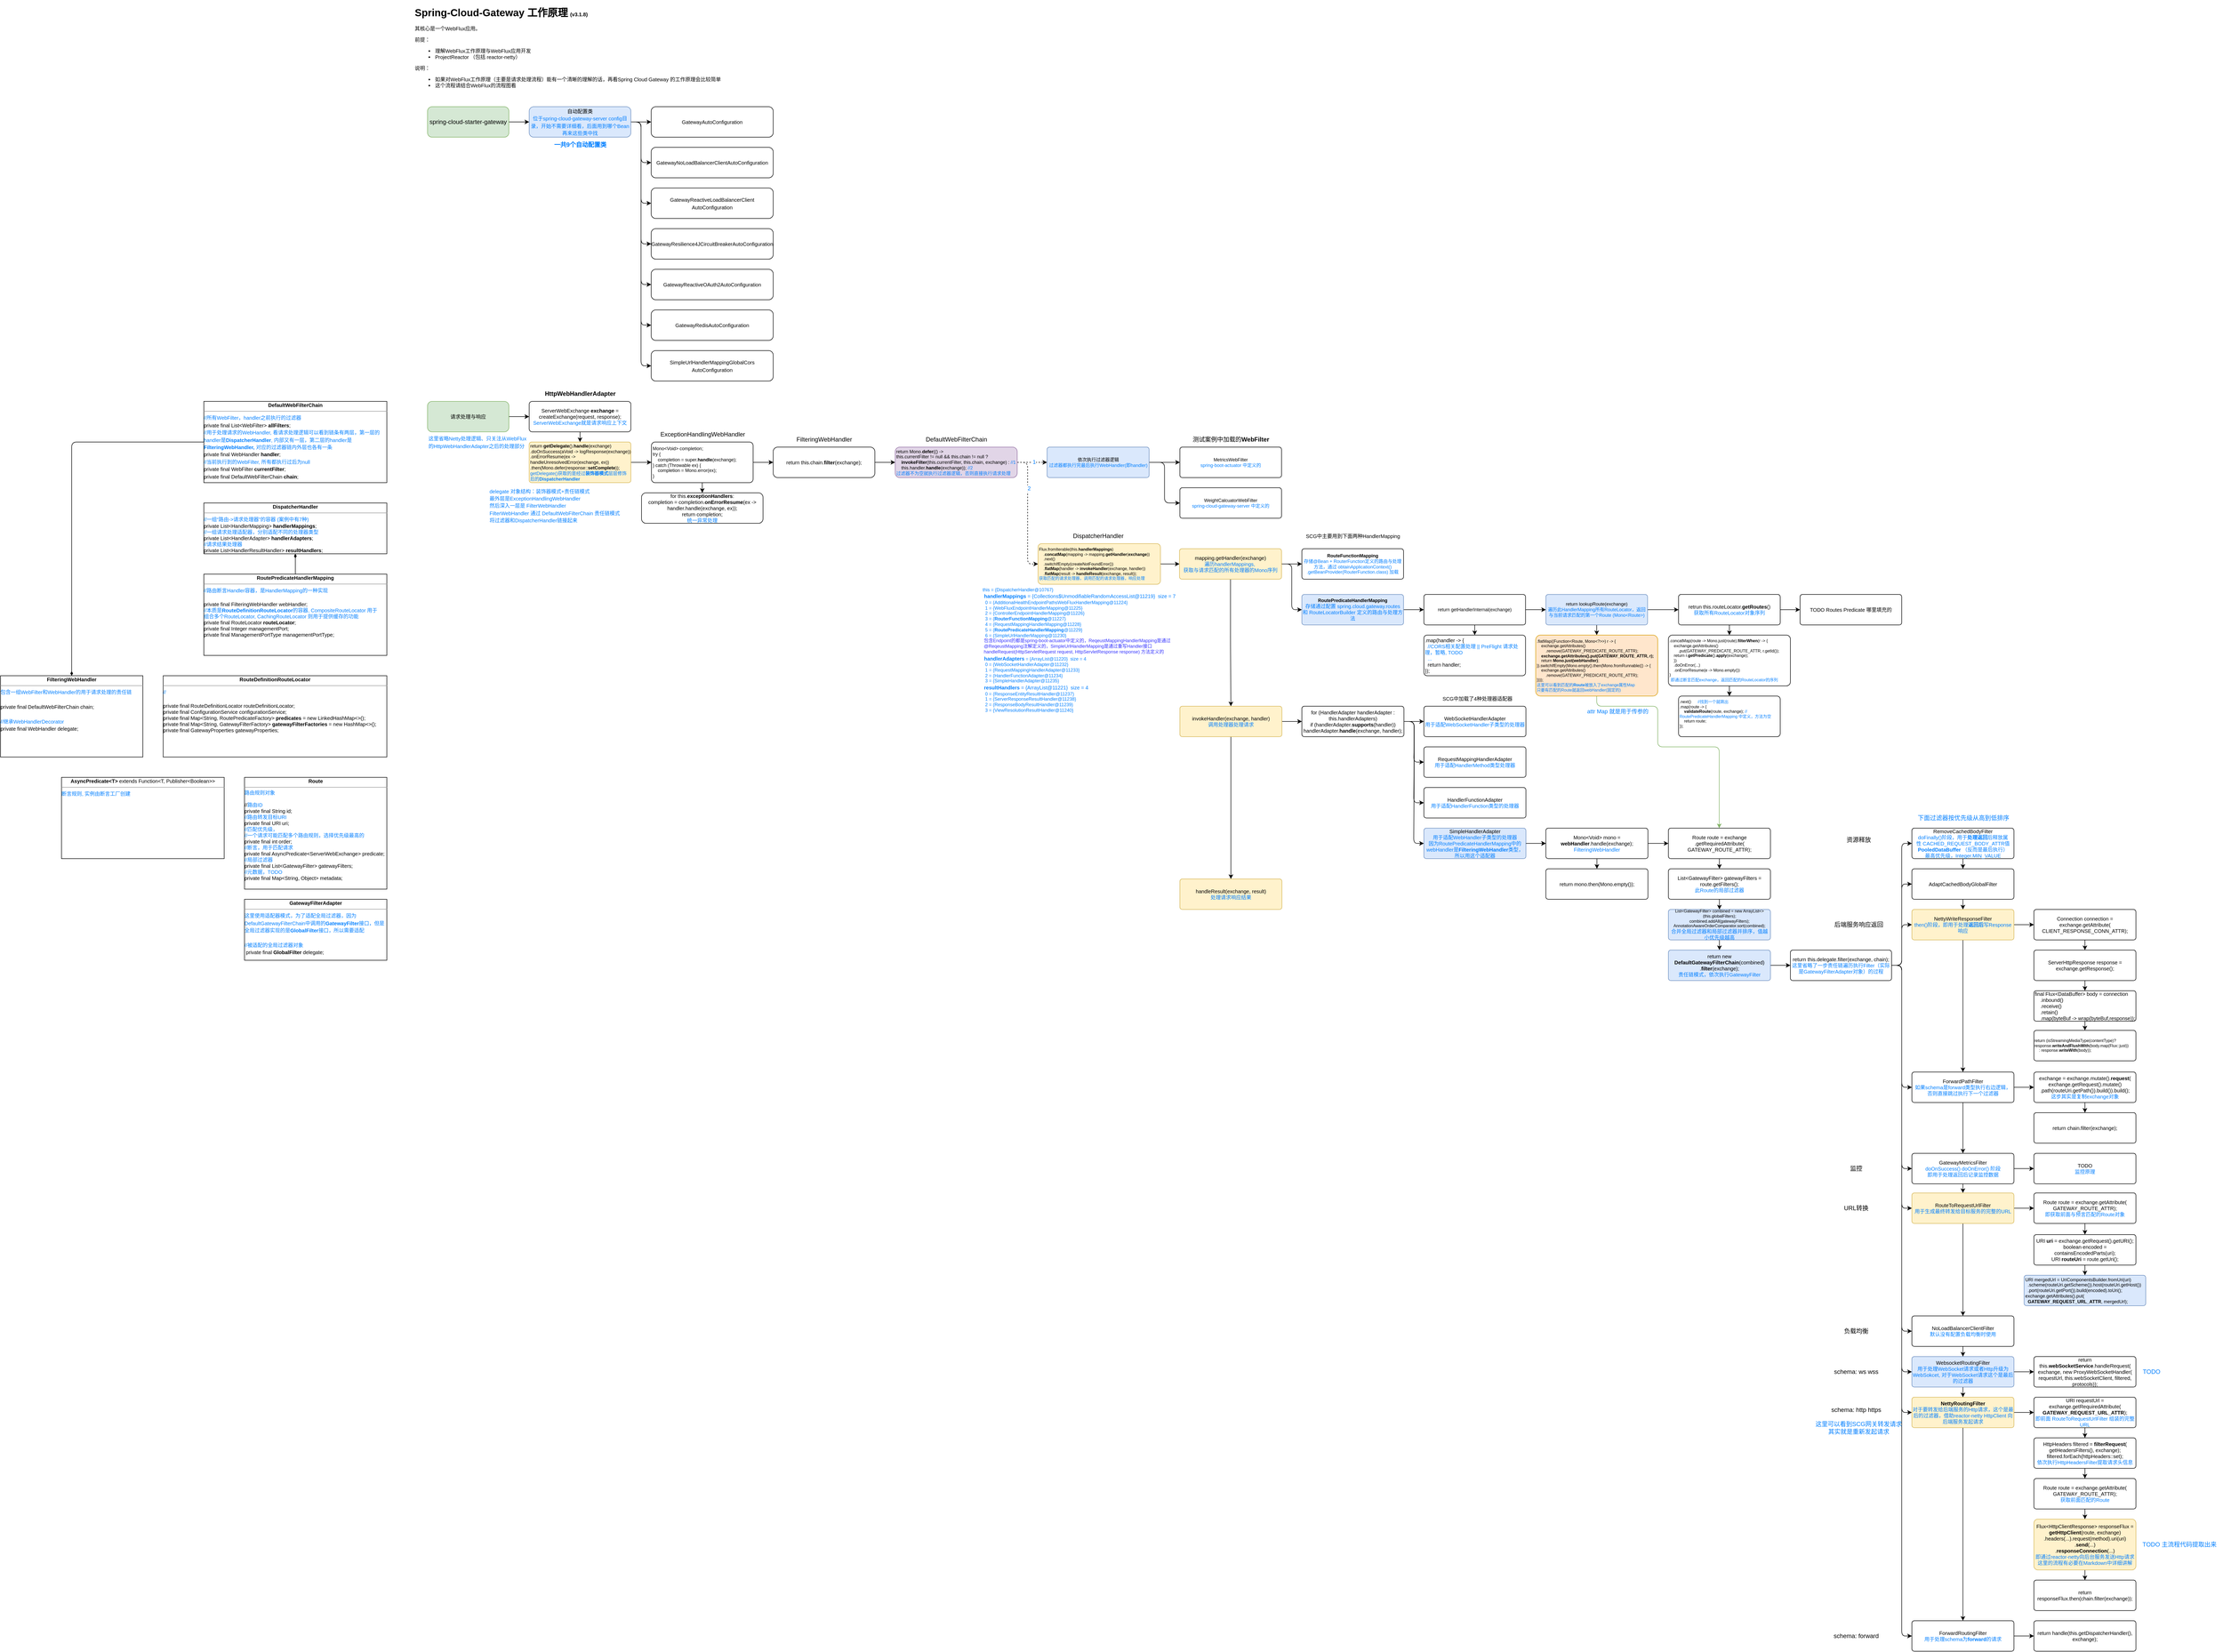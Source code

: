 <mxfile version="21.7.5" type="device" pages="2">
  <diagram id="9ECC-ABarEBT77yPrqBL" name="gateway-3.1.8">
    <mxGraphModel dx="2020" dy="843" grid="1" gridSize="10" guides="1" tooltips="1" connect="1" arrows="1" fold="1" page="1" pageScale="1" pageWidth="827" pageHeight="1169" math="0" shadow="0">
      <root>
        <mxCell id="0" />
        <mxCell id="1" parent="0" />
        <mxCell id="5Pg-zcQFXHUufSQWG7cZ-1" value="&lt;p style=&quot;line-height: 1&quot;&gt;&lt;/p&gt;&lt;h1&gt;&lt;font style=&quot;font-size: 20px&quot;&gt;Spring-Cloud-Gateway 工作原理&lt;/font&gt;&lt;font style=&quot;font-size: 16px&quot;&gt;&amp;nbsp;&lt;/font&gt;&lt;font style=&quot;font-size: 10px&quot;&gt;(v3.1.8)&amp;nbsp;&lt;br style=&quot;font-size: 10px&quot;&gt;&lt;/font&gt;&lt;/h1&gt;&lt;div style=&quot;font-size: 10px&quot;&gt;&lt;font style=&quot;font-size: 10px&quot;&gt;其核心是一个WebFlux应用。&lt;/font&gt;&lt;/div&gt;&lt;p style=&quot;font-size: 10px&quot;&gt;&lt;font style=&quot;font-size: 10px&quot;&gt;前提：&lt;/font&gt;&lt;/p&gt;&lt;p style=&quot;font-size: 10px&quot;&gt;&lt;/p&gt;&lt;ul style=&quot;font-size: 10px&quot;&gt;&lt;li style=&quot;font-size: 10px&quot;&gt;理解WebFlux工作原理与WebFlux应用开发&lt;/li&gt;&lt;li style=&quot;font-size: 10px&quot;&gt;ProjectReactor （包括 reactor-netty）&lt;/li&gt;&lt;/ul&gt;&lt;div&gt;说明：&lt;br&gt;&lt;ul&gt;&lt;li&gt;如果对WebFlux工作原理（主要是请求处理流程）能有一个清晰的理解的话，再看Spring Cloud Gateway 的工作原理会比较简单&lt;/li&gt;&lt;li&gt;这个流程请结合WebFlux的流程图看&lt;/li&gt;&lt;/ul&gt;&lt;/div&gt;&lt;p style=&quot;font-size: 10px&quot;&gt;&lt;/p&gt;&lt;p&gt;&lt;/p&gt;" style="text;html=1;strokeColor=none;fillColor=none;spacing=5;spacingTop=-20;whiteSpace=wrap;overflow=hidden;rounded=0;fontSize=10;" parent="1" vertex="1">
          <mxGeometry x="10" y="20" width="710" height="180" as="geometry" />
        </mxCell>
        <mxCell id="v0geVxzHFCW3Ob6fWTqS-4" value="" style="edgeStyle=orthogonalEdgeStyle;rounded=1;orthogonalLoop=1;jettySize=auto;html=1;" parent="1" source="v0geVxzHFCW3Ob6fWTqS-1" target="v0geVxzHFCW3Ob6fWTqS-3" edge="1">
          <mxGeometry relative="1" as="geometry" />
        </mxCell>
        <mxCell id="v0geVxzHFCW3Ob6fWTqS-1" value="spring-cloud-starter-gateway" style="rounded=1;whiteSpace=wrap;html=1;fillColor=#d5e8d4;strokeColor=#82b366;" parent="1" vertex="1">
          <mxGeometry x="40" y="220" width="160" height="60" as="geometry" />
        </mxCell>
        <mxCell id="v0geVxzHFCW3Ob6fWTqS-6" value="" style="edgeStyle=orthogonalEdgeStyle;rounded=1;orthogonalLoop=1;jettySize=auto;html=1;" parent="1" source="v0geVxzHFCW3Ob6fWTqS-3" target="v0geVxzHFCW3Ob6fWTqS-5" edge="1">
          <mxGeometry relative="1" as="geometry" />
        </mxCell>
        <mxCell id="v0geVxzHFCW3Ob6fWTqS-9" style="edgeStyle=orthogonalEdgeStyle;rounded=1;orthogonalLoop=1;jettySize=auto;html=1;exitX=1;exitY=0.5;exitDx=0;exitDy=0;entryX=0;entryY=0.5;entryDx=0;entryDy=0;" parent="1" source="v0geVxzHFCW3Ob6fWTqS-3" target="v0geVxzHFCW3Ob6fWTqS-7" edge="1">
          <mxGeometry relative="1" as="geometry" />
        </mxCell>
        <mxCell id="v0geVxzHFCW3Ob6fWTqS-11" style="edgeStyle=orthogonalEdgeStyle;rounded=1;orthogonalLoop=1;jettySize=auto;html=1;exitX=1;exitY=0.5;exitDx=0;exitDy=0;entryX=0;entryY=0.5;entryDx=0;entryDy=0;" parent="1" source="v0geVxzHFCW3Ob6fWTqS-3" target="v0geVxzHFCW3Ob6fWTqS-10" edge="1">
          <mxGeometry relative="1" as="geometry" />
        </mxCell>
        <mxCell id="v0geVxzHFCW3Ob6fWTqS-14" style="edgeStyle=orthogonalEdgeStyle;orthogonalLoop=1;jettySize=auto;html=1;exitX=1;exitY=0.5;exitDx=0;exitDy=0;entryX=0;entryY=0.5;entryDx=0;entryDy=0;rounded=1;" parent="1" source="v0geVxzHFCW3Ob6fWTqS-3" target="v0geVxzHFCW3Ob6fWTqS-12" edge="1">
          <mxGeometry relative="1" as="geometry" />
        </mxCell>
        <mxCell id="QqUapiyuQsOda3R7l0Wb-10" style="edgeStyle=orthogonalEdgeStyle;rounded=1;orthogonalLoop=1;jettySize=auto;html=1;exitX=1;exitY=0.5;exitDx=0;exitDy=0;entryX=0;entryY=0.5;entryDx=0;entryDy=0;" parent="1" source="v0geVxzHFCW3Ob6fWTqS-3" target="QqUapiyuQsOda3R7l0Wb-6" edge="1">
          <mxGeometry relative="1" as="geometry" />
        </mxCell>
        <mxCell id="QqUapiyuQsOda3R7l0Wb-11" style="edgeStyle=orthogonalEdgeStyle;rounded=1;orthogonalLoop=1;jettySize=auto;html=1;exitX=1;exitY=0.5;exitDx=0;exitDy=0;entryX=0;entryY=0.5;entryDx=0;entryDy=0;" parent="1" source="v0geVxzHFCW3Ob6fWTqS-3" target="QqUapiyuQsOda3R7l0Wb-8" edge="1">
          <mxGeometry relative="1" as="geometry" />
        </mxCell>
        <mxCell id="QqUapiyuQsOda3R7l0Wb-13" style="edgeStyle=orthogonalEdgeStyle;rounded=1;orthogonalLoop=1;jettySize=auto;html=1;exitX=1;exitY=0.5;exitDx=0;exitDy=0;entryX=0;entryY=0.5;entryDx=0;entryDy=0;" parent="1" source="v0geVxzHFCW3Ob6fWTqS-3" target="QqUapiyuQsOda3R7l0Wb-12" edge="1">
          <mxGeometry relative="1" as="geometry" />
        </mxCell>
        <mxCell id="v0geVxzHFCW3Ob6fWTqS-3" value="&lt;font style=&quot;font-size: 10px;&quot;&gt;自动配置类&lt;br&gt;&lt;font color=&quot;#007fff&quot;&gt;位于spring-cloud-gateway-server config目录，开始不需要详细看，后面用到哪个Bean再来这些类中找&lt;/font&gt;&lt;br&gt;&lt;/font&gt;" style="rounded=1;whiteSpace=wrap;html=1;fillColor=#dae8fc;strokeColor=#6c8ebf;" parent="1" vertex="1">
          <mxGeometry x="240" y="220" width="200" height="60" as="geometry" />
        </mxCell>
        <mxCell id="v0geVxzHFCW3Ob6fWTqS-5" value="&lt;font style=&quot;font-size: 10px;&quot;&gt;GatewayAutoConfiguration&lt;/font&gt;" style="rounded=1;whiteSpace=wrap;html=1;" parent="1" vertex="1">
          <mxGeometry x="480" y="220" width="240" height="60" as="geometry" />
        </mxCell>
        <mxCell id="v0geVxzHFCW3Ob6fWTqS-7" value="&lt;font style=&quot;font-size: 10px;&quot;&gt;GatewayNoLoadBalancerClientAutoConfiguration&lt;/font&gt;" style="rounded=1;whiteSpace=wrap;html=1;" parent="1" vertex="1">
          <mxGeometry x="480" y="300" width="240" height="60" as="geometry" />
        </mxCell>
        <mxCell id="v0geVxzHFCW3Ob6fWTqS-10" value="&lt;font style=&quot;font-size: 10px;&quot;&gt;GatewayReactiveLoadBalancerClient&lt;br&gt;AutoConfiguration&lt;/font&gt;" style="rounded=1;whiteSpace=wrap;html=1;" parent="1" vertex="1">
          <mxGeometry x="480" y="380" width="240" height="60" as="geometry" />
        </mxCell>
        <mxCell id="v0geVxzHFCW3Ob6fWTqS-12" value="&lt;font style=&quot;font-size: 10px;&quot;&gt;GatewayResilience4JCircuitBreakerAutoConfiguration&lt;/font&gt;" style="rounded=1;whiteSpace=wrap;html=1;" parent="1" vertex="1">
          <mxGeometry x="480" y="460" width="240" height="60" as="geometry" />
        </mxCell>
        <mxCell id="QqUapiyuQsOda3R7l0Wb-3" style="edgeStyle=orthogonalEdgeStyle;rounded=1;orthogonalLoop=1;jettySize=auto;html=1;exitX=1;exitY=0.5;exitDx=0;exitDy=0;" parent="1" source="QqUapiyuQsOda3R7l0Wb-1" target="TLQ8Jejc-yUDhLceZBrH-5" edge="1">
          <mxGeometry relative="1" as="geometry">
            <mxPoint x="240" y="830" as="targetPoint" />
          </mxGeometry>
        </mxCell>
        <mxCell id="QqUapiyuQsOda3R7l0Wb-1" value="&lt;font style=&quot;font-size: 10px;&quot;&gt;请求处理与响应&lt;br&gt;&lt;/font&gt;" style="rounded=1;whiteSpace=wrap;html=1;fillColor=#d5e8d4;strokeColor=#82b366;" parent="1" vertex="1">
          <mxGeometry x="40" y="800" width="160" height="60" as="geometry" />
        </mxCell>
        <mxCell id="QqUapiyuQsOda3R7l0Wb-4" value="&lt;font style=&quot;font-size: 10px;&quot; color=&quot;#007fff&quot;&gt;这里省略Netty处理逻辑、只关注从WebFlux&lt;br&gt;的&lt;/font&gt;&lt;font color=&quot;#007fff&quot; style=&quot;font-size: 10px;&quot;&gt;HttpWebHandlerAdapter&lt;/font&gt;&lt;font style=&quot;font-size: 10px;&quot; color=&quot;#007fff&quot;&gt;之后的处理部分&lt;/font&gt;" style="text;html=1;align=left;verticalAlign=middle;resizable=0;points=[];autosize=1;strokeColor=none;fillColor=none;" parent="1" vertex="1">
          <mxGeometry x="40" y="860" width="220" height="40" as="geometry" />
        </mxCell>
        <mxCell id="QqUapiyuQsOda3R7l0Wb-5" value="&lt;font color=&quot;#007fff&quot;&gt;&lt;b&gt;一共9个自动配置类&lt;/b&gt;&lt;/font&gt;" style="text;html=1;align=center;verticalAlign=middle;resizable=0;points=[];autosize=1;strokeColor=none;fillColor=none;" parent="1" vertex="1">
          <mxGeometry x="275" y="280" width="130" height="30" as="geometry" />
        </mxCell>
        <mxCell id="QqUapiyuQsOda3R7l0Wb-6" value="&lt;font style=&quot;font-size: 10px;&quot;&gt;GatewayRedisAutoConfiguration&lt;/font&gt;" style="rounded=1;whiteSpace=wrap;html=1;" parent="1" vertex="1">
          <mxGeometry x="480" y="620" width="240" height="60" as="geometry" />
        </mxCell>
        <mxCell id="QqUapiyuQsOda3R7l0Wb-8" value="&lt;font style=&quot;font-size: 10px;&quot;&gt;SimpleUrlHandlerMappingGlobalCors&lt;br&gt;AutoConfiguration&lt;/font&gt;" style="rounded=1;whiteSpace=wrap;html=1;" parent="1" vertex="1">
          <mxGeometry x="480" y="700" width="240" height="60" as="geometry" />
        </mxCell>
        <mxCell id="QqUapiyuQsOda3R7l0Wb-12" value="&lt;font style=&quot;font-size: 10px;&quot;&gt;GatewayReactiveOAuth2AutoConfiguration&lt;/font&gt;" style="rounded=1;whiteSpace=wrap;html=1;" parent="1" vertex="1">
          <mxGeometry x="480" y="540" width="240" height="60" as="geometry" />
        </mxCell>
        <mxCell id="TLQ8Jejc-yUDhLceZBrH-4" value="" style="edgeStyle=orthogonalEdgeStyle;rounded=1;orthogonalLoop=1;jettySize=auto;html=1;" edge="1" parent="1" source="TLQ8Jejc-yUDhLceZBrH-5" target="TLQ8Jejc-yUDhLceZBrH-8">
          <mxGeometry relative="1" as="geometry" />
        </mxCell>
        <mxCell id="TLQ8Jejc-yUDhLceZBrH-5" value="ServerWebExchange &lt;b&gt;exchange&lt;/b&gt; = createExchange(request, response);&lt;br&gt;&lt;font color=&quot;#007fff&quot;&gt;ServerWebExchange就是请求响应上下文&lt;/font&gt;" style="rounded=1;whiteSpace=wrap;html=1;fontSize=10;align=center;arcSize=10;" vertex="1" parent="1">
          <mxGeometry x="240" y="800" width="200" height="60" as="geometry" />
        </mxCell>
        <mxCell id="TLQ8Jejc-yUDhLceZBrH-6" value="&lt;b&gt;HttpWebHandlerAdapter&lt;/b&gt;" style="text;html=1;align=center;verticalAlign=middle;resizable=0;points=[];autosize=1;strokeColor=none;fillColor=none;" vertex="1" parent="1">
          <mxGeometry x="260" y="770" width="160" height="30" as="geometry" />
        </mxCell>
        <mxCell id="TLQ8Jejc-yUDhLceZBrH-7" style="edgeStyle=orthogonalEdgeStyle;rounded=1;orthogonalLoop=1;jettySize=auto;html=1;exitX=1;exitY=0.5;exitDx=0;exitDy=0;" edge="1" parent="1" source="TLQ8Jejc-yUDhLceZBrH-8" target="TLQ8Jejc-yUDhLceZBrH-12">
          <mxGeometry relative="1" as="geometry" />
        </mxCell>
        <mxCell id="TLQ8Jejc-yUDhLceZBrH-8" value="&lt;div style=&quot;font-size: 9px;&quot;&gt;&lt;font style=&quot;font-size: 9px;&quot;&gt;return &lt;b&gt;getDelegate&lt;/b&gt;().&lt;b&gt;handle&lt;/b&gt;(exchange)&lt;/font&gt;&lt;/div&gt;&lt;div style=&quot;font-size: 9px;&quot;&gt;&lt;font style=&quot;font-size: 9px;&quot;&gt;.doOnSuccess(aVoid -&amp;gt; logResponse(exchange))&lt;/font&gt;&lt;/div&gt;&lt;div style=&quot;font-size: 9px;&quot;&gt;&lt;font style=&quot;font-size: 9px;&quot;&gt;.onErrorResume(ex -&amp;gt; handleUnresolvedError(exchange, ex))&lt;/font&gt;&lt;/div&gt;&lt;div style=&quot;font-size: 9px;&quot;&gt;&lt;font style=&quot;font-size: 9px;&quot;&gt;.then(Mono.defer(response::&lt;b&gt;setComplete&lt;/b&gt;));&lt;/font&gt;&lt;/div&gt;&lt;div style=&quot;font-size: 9px;&quot;&gt;&lt;font color=&quot;#007fff&quot;&gt;getDelegate()获取的是经过&lt;b&gt;装饰器模式&lt;/b&gt;层层修饰后的&lt;b&gt;DispatcherHandler&lt;/b&gt;&lt;/font&gt;&lt;/div&gt;" style="rounded=1;whiteSpace=wrap;html=1;fontSize=10;align=left;arcSize=6;fillColor=#fff2cc;strokeColor=#d6b656;" vertex="1" parent="1">
          <mxGeometry x="240" y="880" width="200" height="80" as="geometry" />
        </mxCell>
        <mxCell id="TLQ8Jejc-yUDhLceZBrH-10" value="" style="edgeStyle=orthogonalEdgeStyle;rounded=1;orthogonalLoop=1;jettySize=auto;html=1;" edge="1" parent="1" source="TLQ8Jejc-yUDhLceZBrH-12" target="TLQ8Jejc-yUDhLceZBrH-13">
          <mxGeometry relative="1" as="geometry" />
        </mxCell>
        <mxCell id="TLQ8Jejc-yUDhLceZBrH-11" value="" style="edgeStyle=orthogonalEdgeStyle;rounded=1;orthogonalLoop=1;jettySize=auto;html=1;" edge="1" parent="1" source="TLQ8Jejc-yUDhLceZBrH-12" target="TLQ8Jejc-yUDhLceZBrH-15">
          <mxGeometry relative="1" as="geometry" />
        </mxCell>
        <mxCell id="TLQ8Jejc-yUDhLceZBrH-12" value="&lt;div style=&quot;font-size: 9px;&quot;&gt;&lt;font style=&quot;font-size: 9px;&quot;&gt;Mono&amp;lt;Void&amp;gt; completion;&lt;/font&gt;&lt;/div&gt;&lt;div style=&quot;font-size: 9px;&quot;&gt;&lt;div&gt;&lt;font style=&quot;font-size: 9px;&quot;&gt;try {&lt;/font&gt;&lt;/div&gt;&lt;div&gt;&lt;font style=&quot;font-size: 9px;&quot;&gt;&amp;nbsp; &amp;nbsp; completion = super.&lt;b&gt;handle&lt;/b&gt;(exchange);&lt;/font&gt;&lt;/div&gt;&lt;div&gt;&lt;font style=&quot;font-size: 9px;&quot;&gt;} catch (Throwable ex) {&lt;/font&gt;&lt;/div&gt;&lt;div&gt;&lt;font style=&quot;font-size: 9px;&quot;&gt;&amp;nbsp; &amp;nbsp; completion = Mono.error(ex);&lt;/font&gt;&lt;/div&gt;&lt;div&gt;&lt;font style=&quot;font-size: 9px;&quot;&gt;}&lt;/font&gt;&lt;/div&gt;&lt;/div&gt;" style="rounded=1;whiteSpace=wrap;html=1;fontSize=10;align=left;arcSize=9;" vertex="1" parent="1">
          <mxGeometry x="480.5" y="880" width="200" height="80" as="geometry" />
        </mxCell>
        <mxCell id="TLQ8Jejc-yUDhLceZBrH-13" value="for this.&lt;b&gt;exceptionHandlers&lt;/b&gt;:&lt;br&gt;completion = completion.&lt;b&gt;onErrorResume&lt;/b&gt;(ex -&amp;gt; handler.handle(exchange, ex));&lt;br&gt;return completion;&lt;br&gt;&lt;font color=&quot;#007fff&quot;&gt;统一异常处理&lt;/font&gt;" style="rounded=1;whiteSpace=wrap;html=1;fontSize=10;align=center;" vertex="1" parent="1">
          <mxGeometry x="461" y="980" width="239" height="60" as="geometry" />
        </mxCell>
        <mxCell id="TLQ8Jejc-yUDhLceZBrH-14" value="" style="edgeStyle=orthogonalEdgeStyle;rounded=1;orthogonalLoop=1;jettySize=auto;html=1;" edge="1" parent="1" source="TLQ8Jejc-yUDhLceZBrH-15" target="TLQ8Jejc-yUDhLceZBrH-20">
          <mxGeometry relative="1" as="geometry" />
        </mxCell>
        <mxCell id="TLQ8Jejc-yUDhLceZBrH-15" value="&lt;div style=&quot;&quot;&gt;&lt;font size=&quot;1&quot;&gt;return this.chain.&lt;b&gt;filter&lt;/b&gt;(exchange);&lt;/font&gt;&lt;br&gt;&lt;/div&gt;" style="rounded=1;whiteSpace=wrap;html=1;fontSize=10;align=center;arcSize=15;" vertex="1" parent="1">
          <mxGeometry x="720" y="890" width="200" height="60" as="geometry" />
        </mxCell>
        <mxCell id="TLQ8Jejc-yUDhLceZBrH-16" value="ExceptionHandlingWebHandler" style="text;html=1;align=center;verticalAlign=middle;resizable=0;points=[];autosize=1;strokeColor=none;fillColor=none;" vertex="1" parent="1">
          <mxGeometry x="485.75" y="850" width="190" height="30" as="geometry" />
        </mxCell>
        <mxCell id="TLQ8Jejc-yUDhLceZBrH-17" value="FilteringWebHandler" style="text;html=1;align=center;verticalAlign=middle;resizable=0;points=[];autosize=1;strokeColor=none;fillColor=none;" vertex="1" parent="1">
          <mxGeometry x="755" y="860" width="130" height="30" as="geometry" />
        </mxCell>
        <mxCell id="TLQ8Jejc-yUDhLceZBrH-18" value="" style="edgeStyle=orthogonalEdgeStyle;rounded=1;orthogonalLoop=1;jettySize=auto;html=1;dashed=1;" edge="1" parent="1" source="TLQ8Jejc-yUDhLceZBrH-20" target="TLQ8Jejc-yUDhLceZBrH-21">
          <mxGeometry relative="1" as="geometry" />
        </mxCell>
        <mxCell id="TLQ8Jejc-yUDhLceZBrH-25" value="&lt;font color=&quot;#007fff&quot;&gt;1&lt;/font&gt;" style="edgeLabel;html=1;align=center;verticalAlign=middle;resizable=0;points=[];" vertex="1" connectable="0" parent="TLQ8Jejc-yUDhLceZBrH-18">
          <mxGeometry x="0.104" y="1" relative="1" as="geometry">
            <mxPoint as="offset" />
          </mxGeometry>
        </mxCell>
        <mxCell id="TLQ8Jejc-yUDhLceZBrH-19" style="edgeStyle=orthogonalEdgeStyle;rounded=1;orthogonalLoop=1;jettySize=auto;html=1;exitX=1;exitY=0.5;exitDx=0;exitDy=0;entryX=0;entryY=0.5;entryDx=0;entryDy=0;dashed=1;" edge="1" parent="1" source="TLQ8Jejc-yUDhLceZBrH-20" target="TLQ8Jejc-yUDhLceZBrH-22">
          <mxGeometry relative="1" as="geometry" />
        </mxCell>
        <mxCell id="TLQ8Jejc-yUDhLceZBrH-24" value="&lt;font color=&quot;#007fff&quot;&gt;2&lt;/font&gt;" style="edgeLabel;html=1;align=center;verticalAlign=middle;resizable=0;points=[];" vertex="1" connectable="0" parent="TLQ8Jejc-yUDhLceZBrH-19">
          <mxGeometry x="-0.405" y="2" relative="1" as="geometry">
            <mxPoint as="offset" />
          </mxGeometry>
        </mxCell>
        <mxCell id="TLQ8Jejc-yUDhLceZBrH-20" value="&lt;div style=&quot;font-size: 9px;&quot;&gt;&lt;div&gt;return Mono.&lt;b&gt;defer&lt;/b&gt;(() -&amp;gt;&lt;/div&gt;&lt;div&gt;this.currentFilter != null &amp;amp;&amp;amp; this.chain != null ?&lt;/div&gt;&lt;div&gt;&amp;nbsp; &amp;nbsp; &lt;b&gt;invokeFilter&lt;/b&gt;(this.currentFilter, this.chain, exchange) : &lt;font color=&quot;#007fff&quot;&gt;//1&lt;/font&gt;&lt;/div&gt;&lt;div&gt;&amp;nbsp; &amp;nbsp; this.handler.&lt;b&gt;handle&lt;/b&gt;(exchange)); &lt;font color=&quot;#007fff&quot;&gt;//2&lt;/font&gt;&lt;/div&gt;&lt;div&gt;&lt;font color=&quot;#007fff&quot;&gt;过滤器不为空就执行过滤器逻辑，否则直接执行请求处理&lt;/font&gt;&lt;/div&gt;&lt;/div&gt;" style="rounded=1;whiteSpace=wrap;html=1;fontSize=10;align=left;arcSize=15;fillColor=#e1d5e7;strokeColor=#9673a6;" vertex="1" parent="1">
          <mxGeometry x="960" y="890" width="240" height="60" as="geometry" />
        </mxCell>
        <mxCell id="TLQ8Jejc-yUDhLceZBrH-34" value="" style="edgeStyle=orthogonalEdgeStyle;rounded=1;orthogonalLoop=1;jettySize=auto;html=1;" edge="1" parent="1" source="TLQ8Jejc-yUDhLceZBrH-21" target="TLQ8Jejc-yUDhLceZBrH-33">
          <mxGeometry relative="1" as="geometry" />
        </mxCell>
        <mxCell id="TLQ8Jejc-yUDhLceZBrH-39" style="edgeStyle=orthogonalEdgeStyle;rounded=1;orthogonalLoop=1;jettySize=auto;html=1;exitX=1;exitY=0.5;exitDx=0;exitDy=0;entryX=0;entryY=0.5;entryDx=0;entryDy=0;" edge="1" parent="1" source="TLQ8Jejc-yUDhLceZBrH-21" target="TLQ8Jejc-yUDhLceZBrH-38">
          <mxGeometry relative="1" as="geometry" />
        </mxCell>
        <mxCell id="TLQ8Jejc-yUDhLceZBrH-21" value="&lt;div style=&quot;font-size: 9px;&quot;&gt;依次执行过滤器逻辑&lt;/div&gt;&lt;div style=&quot;font-size: 9px;&quot;&gt;&lt;font color=&quot;#007fff&quot;&gt;过滤器都执行完最后执行WebHandler(即handler)&lt;/font&gt;&lt;/div&gt;" style="rounded=1;whiteSpace=wrap;html=1;fontSize=10;align=center;arcSize=8;fillColor=#dae8fc;strokeColor=#6c8ebf;" vertex="1" parent="1">
          <mxGeometry x="1258.75" y="890" width="200.75" height="60" as="geometry" />
        </mxCell>
        <mxCell id="TLQ8Jejc-yUDhLceZBrH-27" value="" style="edgeStyle=orthogonalEdgeStyle;rounded=1;orthogonalLoop=1;jettySize=auto;html=1;" edge="1" parent="1" source="TLQ8Jejc-yUDhLceZBrH-22" target="TLQ8Jejc-yUDhLceZBrH-28">
          <mxGeometry relative="1" as="geometry">
            <mxPoint x="1521.75" y="1120" as="targetPoint" />
          </mxGeometry>
        </mxCell>
        <mxCell id="TLQ8Jejc-yUDhLceZBrH-22" value="&lt;div style=&quot;font-size: 8px;&quot;&gt;&lt;div&gt;Flux.fromIterable(this.&lt;b&gt;handlerMappings&lt;/b&gt;)&lt;/div&gt;&lt;div&gt;&amp;nbsp; &amp;nbsp; .&lt;b&gt;concatMap&lt;/b&gt;(mapping -&amp;gt; mapping.&lt;b&gt;getHandler&lt;/b&gt;(&lt;b&gt;exchange&lt;/b&gt;))&lt;/div&gt;&lt;div&gt;&amp;nbsp; &amp;nbsp; .next()&lt;/div&gt;&lt;div&gt;&amp;nbsp; &amp;nbsp; .switchIfEmpty(createNotFoundError())&lt;/div&gt;&lt;div&gt;&amp;nbsp; &amp;nbsp; .&lt;b&gt;flatMap&lt;/b&gt;(handler -&amp;gt; &lt;b&gt;invokeHandler&lt;/b&gt;(exchange, handler))&lt;/div&gt;&lt;div&gt;&amp;nbsp; &amp;nbsp; .&lt;b&gt;flatMap&lt;/b&gt;(result -&amp;gt; &lt;b&gt;handleResult&lt;/b&gt;(exchange, result));&lt;/div&gt;&lt;div&gt;&lt;font color=&quot;#007fff&quot;&gt;获取匹配的请求处理器，调用匹配的&lt;/font&gt;&lt;span style=&quot;color: rgb(0, 127, 255); background-color: initial;&quot;&gt;请求处理器，响应处理&lt;/span&gt;&lt;/div&gt;&lt;/div&gt;" style="rounded=1;whiteSpace=wrap;html=1;fontSize=10;align=left;arcSize=9;fillColor=#fff2cc;strokeColor=#d6b656;" vertex="1" parent="1">
          <mxGeometry x="1241" y="1080" width="240.75" height="80" as="geometry" />
        </mxCell>
        <mxCell id="TLQ8Jejc-yUDhLceZBrH-23" value="DispatcherHandler" style="text;html=1;align=center;verticalAlign=middle;resizable=0;points=[];autosize=1;strokeColor=none;fillColor=none;" vertex="1" parent="1">
          <mxGeometry x="1299.13" y="1050" width="120" height="30" as="geometry" />
        </mxCell>
        <mxCell id="TLQ8Jejc-yUDhLceZBrH-35" style="edgeStyle=orthogonalEdgeStyle;rounded=1;orthogonalLoop=1;jettySize=auto;html=1;exitX=0.5;exitY=1;exitDx=0;exitDy=0;entryX=0.5;entryY=0;entryDx=0;entryDy=0;" edge="1" parent="1" source="TLQ8Jejc-yUDhLceZBrH-28" target="TLQ8Jejc-yUDhLceZBrH-29">
          <mxGeometry relative="1" as="geometry" />
        </mxCell>
        <mxCell id="TLQ8Jejc-yUDhLceZBrH-43" value="" style="edgeStyle=orthogonalEdgeStyle;rounded=1;orthogonalLoop=1;jettySize=auto;html=1;" edge="1" parent="1" source="TLQ8Jejc-yUDhLceZBrH-28">
          <mxGeometry relative="1" as="geometry">
            <mxPoint x="1760" y="1120" as="targetPoint" />
          </mxGeometry>
        </mxCell>
        <mxCell id="TLQ8Jejc-yUDhLceZBrH-47" style="edgeStyle=orthogonalEdgeStyle;rounded=1;orthogonalLoop=1;jettySize=auto;html=1;exitX=1;exitY=0.5;exitDx=0;exitDy=0;entryX=0;entryY=0.5;entryDx=0;entryDy=0;" edge="1" parent="1" source="TLQ8Jejc-yUDhLceZBrH-28" target="TLQ8Jejc-yUDhLceZBrH-46">
          <mxGeometry relative="1" as="geometry" />
        </mxCell>
        <mxCell id="TLQ8Jejc-yUDhLceZBrH-28" value="&lt;div style=&quot;font-size: 10px;&quot;&gt;mapping.getHandler(exchange)&lt;/div&gt;&lt;div style=&quot;font-size: 10px;&quot;&gt;&lt;font color=&quot;#007fff&quot; style=&quot;font-size: 10px;&quot;&gt;遍历handlerMappings,&amp;nbsp;&lt;/font&gt;&lt;/div&gt;&lt;div style=&quot;font-size: 10px;&quot;&gt;&lt;font color=&quot;#007fff&quot; style=&quot;font-size: 10px;&quot;&gt;获取与请求匹配的所有处理器的Mono序列&lt;/font&gt;&lt;/div&gt;" style="rounded=1;whiteSpace=wrap;html=1;fontSize=10;align=center;arcSize=8;fillColor=#fff2cc;strokeColor=#d6b656;" vertex="1" parent="1">
          <mxGeometry x="1519.25" y="1090" width="200.75" height="60" as="geometry" />
        </mxCell>
        <mxCell id="TLQ8Jejc-yUDhLceZBrH-36" style="edgeStyle=orthogonalEdgeStyle;rounded=1;orthogonalLoop=1;jettySize=auto;html=1;exitX=0.5;exitY=1;exitDx=0;exitDy=0;entryX=0.5;entryY=0;entryDx=0;entryDy=0;" edge="1" parent="1" source="TLQ8Jejc-yUDhLceZBrH-29" target="TLQ8Jejc-yUDhLceZBrH-30">
          <mxGeometry relative="1" as="geometry" />
        </mxCell>
        <mxCell id="TLQ8Jejc-yUDhLceZBrH-101" style="edgeStyle=orthogonalEdgeStyle;rounded=1;orthogonalLoop=1;jettySize=auto;html=1;exitX=1;exitY=0.5;exitDx=0;exitDy=0;entryX=0;entryY=0.5;entryDx=0;entryDy=0;" edge="1" parent="1" source="TLQ8Jejc-yUDhLceZBrH-29" target="TLQ8Jejc-yUDhLceZBrH-99">
          <mxGeometry relative="1" as="geometry" />
        </mxCell>
        <mxCell id="TLQ8Jejc-yUDhLceZBrH-29" value="&lt;div style=&quot;font-size: 10px;&quot;&gt;invokeHandler(exchange, handler)&lt;/div&gt;&lt;div style=&quot;font-size: 10px;&quot;&gt;&lt;font color=&quot;#007fff&quot; style=&quot;font-size: 10px;&quot;&gt;调用处理器处理请求&lt;/font&gt;&lt;/div&gt;" style="rounded=1;whiteSpace=wrap;html=1;fontSize=10;align=center;arcSize=8;fillColor=#fff2cc;strokeColor=#d6b656;" vertex="1" parent="1">
          <mxGeometry x="1520" y="1400" width="200.75" height="60" as="geometry" />
        </mxCell>
        <mxCell id="TLQ8Jejc-yUDhLceZBrH-30" value="&lt;div style=&quot;font-size: 10px;&quot;&gt;handleResult(exchange, result)&lt;/div&gt;&lt;div style=&quot;font-size: 10px;&quot;&gt;&lt;font color=&quot;#007fff&quot; style=&quot;font-size: 10px;&quot;&gt;处理请求响应结果&lt;/font&gt;&lt;/div&gt;" style="rounded=1;whiteSpace=wrap;html=1;fontSize=10;align=center;arcSize=8;fillColor=#fff2cc;strokeColor=#d6b656;" vertex="1" parent="1">
          <mxGeometry x="1520" y="1740" width="200.75" height="60" as="geometry" />
        </mxCell>
        <mxCell id="TLQ8Jejc-yUDhLceZBrH-31" value="DefaultWebFilterChain" style="text;html=1;align=center;verticalAlign=middle;resizable=0;points=[];autosize=1;strokeColor=none;fillColor=none;" vertex="1" parent="1">
          <mxGeometry x="1010" y="860" width="140" height="30" as="geometry" />
        </mxCell>
        <mxCell id="TLQ8Jejc-yUDhLceZBrH-32" value="&lt;font style=&quot;font-size: 10px;&quot;&gt;&lt;font color=&quot;#007fff&quot;&gt;delegate 对象结构：装饰器模式+责任链模式&lt;br&gt;最外层是ExceptionHandlingWebHandler&lt;br&gt;然后深入一层是 FilterWebHandler&lt;br&gt;FilterWebHandler 通过&amp;nbsp;DefaultWebFilterChain 责任链模式&lt;br&gt;将过滤器和DispatcherHandler链接起来&lt;/font&gt;&lt;br&gt;&lt;/font&gt;" style="text;html=1;align=left;verticalAlign=middle;resizable=0;points=[];autosize=1;strokeColor=none;fillColor=none;" vertex="1" parent="1">
          <mxGeometry x="160" y="960" width="280" height="90" as="geometry" />
        </mxCell>
        <mxCell id="TLQ8Jejc-yUDhLceZBrH-33" value="&lt;div style=&quot;font-size: 9px;&quot;&gt;MetricsWebFilter&lt;/div&gt;&lt;div style=&quot;font-size: 9px;&quot;&gt;&lt;font color=&quot;#007fff&quot;&gt;spring-boot-actuator 中定义的&lt;/font&gt;&lt;/div&gt;" style="rounded=1;whiteSpace=wrap;html=1;fontSize=10;align=center;arcSize=8;" vertex="1" parent="1">
          <mxGeometry x="1520" y="890" width="200" height="60" as="geometry" />
        </mxCell>
        <mxCell id="TLQ8Jejc-yUDhLceZBrH-94" style="edgeStyle=orthogonalEdgeStyle;rounded=1;orthogonalLoop=1;jettySize=auto;html=1;exitX=0;exitY=0.5;exitDx=0;exitDy=0;entryX=0.5;entryY=0;entryDx=0;entryDy=0;endArrow=diamondThin;endFill=1;" edge="1" parent="1" source="TLQ8Jejc-yUDhLceZBrH-37" target="TLQ8Jejc-yUDhLceZBrH-92">
          <mxGeometry relative="1" as="geometry" />
        </mxCell>
        <mxCell id="TLQ8Jejc-yUDhLceZBrH-37" value="&lt;div style=&quot;text-align: center;&quot;&gt;&lt;font size=&quot;1&quot; color=&quot;#000000&quot;&gt;&lt;b style=&quot;&quot;&gt;DefaultWebFilterChain&lt;/b&gt;&lt;/font&gt;&lt;br&gt;&lt;/div&gt;&lt;hr style=&quot;font-size: 10px;&quot; size=&quot;1&quot;&gt;&lt;font style=&quot;&quot;&gt;&lt;span style=&quot;background-color: initial; font-size: 10px;&quot;&gt;//所有WebFilter，handler之前执行的过滤器&lt;br&gt;&lt;font color=&quot;#000000&quot;&gt;private final List&amp;lt;WebFilter&amp;gt; &lt;b&gt;allFilters&lt;/b&gt;;&lt;/font&gt;&lt;/span&gt;&lt;div style=&quot;&quot;&gt;&lt;span style=&quot;font-size: 10px;&quot;&gt;//用于处理请求的WebHandler, 看请求处理逻辑可以看到链条有两层，第一层的&lt;br&gt;handler是&lt;b&gt;DispatcherHandler&lt;/b&gt;, 内部又有一层，第二层的handler是&lt;br&gt;&lt;b&gt;FilteringWebHandler, &lt;/b&gt;对应的过滤器链内外层也各有一条&lt;/span&gt;&lt;/div&gt;&lt;div style=&quot;&quot;&gt;&lt;span style=&quot;font-size: 10px;&quot;&gt;&lt;font color=&quot;#000000&quot;&gt;private final WebHandler &lt;b&gt;handler&lt;/b&gt;;&lt;/font&gt;&lt;/span&gt;&lt;/div&gt;&lt;div style=&quot;&quot;&gt;&lt;span style=&quot;font-size: 10px;&quot;&gt;//当前执行到的WebFilter, 所有都执行过后为null&lt;/span&gt;&lt;/div&gt;&lt;div style=&quot;&quot;&gt;&lt;span style=&quot;font-size: 10px;&quot;&gt;&lt;font color=&quot;#000000&quot;&gt;private final WebFilter &lt;b&gt;currentFilter&lt;/b&gt;;&lt;/font&gt;&lt;/span&gt;&lt;/div&gt;&lt;div style=&quot;&quot;&gt;&lt;span style=&quot;font-size: 10px;&quot;&gt;&lt;font color=&quot;#000000&quot;&gt;private final DefaultWebFilterChain &lt;b&gt;chain&lt;/b&gt;;&lt;/font&gt;&lt;/span&gt;&lt;/div&gt;&lt;/font&gt;" style="verticalAlign=top;align=left;overflow=fill;fontSize=12;fontFamily=Helvetica;html=1;fontColor=#007FFF;" vertex="1" parent="1">
          <mxGeometry x="-400" y="800" width="360" height="160" as="geometry" />
        </mxCell>
        <mxCell id="TLQ8Jejc-yUDhLceZBrH-38" value="&lt;div style=&quot;font-size: 9px;&quot;&gt;WeightCalcuatorWebFilter&lt;/div&gt;&lt;div style=&quot;font-size: 9px;&quot;&gt;&lt;font color=&quot;#007fff&quot;&gt;spring-cloud-gateway-server 中定义的&lt;/font&gt;&lt;/div&gt;" style="rounded=1;whiteSpace=wrap;html=1;fontSize=10;align=center;arcSize=8;" vertex="1" parent="1">
          <mxGeometry x="1520" y="970" width="200" height="60" as="geometry" />
        </mxCell>
        <mxCell id="TLQ8Jejc-yUDhLceZBrH-40" value="测试案例中加载的&lt;b&gt;WebFilter&lt;/b&gt;" style="text;html=1;align=center;verticalAlign=middle;resizable=0;points=[];autosize=1;strokeColor=none;fillColor=none;" vertex="1" parent="1">
          <mxGeometry x="1535" y="860" width="170" height="30" as="geometry" />
        </mxCell>
        <mxCell id="TLQ8Jejc-yUDhLceZBrH-41" value="&lt;div style=&quot;font-size: 9px;&quot;&gt;&lt;font color=&quot;#007fff&quot; style=&quot;font-size: 9px;&quot;&gt;this = {DispatcherHandler@10767}&amp;nbsp;&lt;/font&gt;&lt;/div&gt;&lt;div style=&quot;&quot;&gt;&lt;font color=&quot;#007fff&quot; style=&quot;&quot;&gt;&lt;font size=&quot;1&quot;&gt;&amp;nbsp;&lt;/font&gt;&lt;b style=&quot;&quot;&gt;&lt;font style=&quot;font-size: 10px;&quot;&gt;handlerMappings&lt;/font&gt;&lt;/b&gt;&lt;font size=&quot;1&quot;&gt; = {Collections$UnmodifiableRandomAccessList@11219}&amp;nbsp; size = 7&lt;/font&gt;&lt;/font&gt;&lt;/div&gt;&lt;div style=&quot;font-size: 9px;&quot;&gt;&lt;font color=&quot;#007fff&quot; style=&quot;font-size: 9px;&quot;&gt;&amp;nbsp; 0 = {AdditionalHealthEndpointPathsWebFluxHandlerMapping@11224}&amp;nbsp;&lt;/font&gt;&lt;/div&gt;&lt;div style=&quot;font-size: 9px;&quot;&gt;&lt;font color=&quot;#007fff&quot; style=&quot;font-size: 9px;&quot;&gt;&amp;nbsp; 1 = {WebFluxEndpointHandlerMapping@11225}&amp;nbsp;&lt;/font&gt;&lt;/div&gt;&lt;div style=&quot;font-size: 9px;&quot;&gt;&lt;font color=&quot;#007fff&quot; style=&quot;font-size: 9px;&quot;&gt;&amp;nbsp; 2 = {ControllerEndpointHandlerMapping@11226}&amp;nbsp;&lt;/font&gt;&lt;/div&gt;&lt;div style=&quot;font-size: 9px;&quot;&gt;&lt;font color=&quot;#007fff&quot; style=&quot;font-size: 9px;&quot;&gt;&amp;nbsp; 3 = {&lt;b&gt;RouterFunctionMapping&lt;/b&gt;@11227}&amp;nbsp;&lt;/font&gt;&lt;/div&gt;&lt;div style=&quot;font-size: 9px;&quot;&gt;&lt;font color=&quot;#007fff&quot; style=&quot;font-size: 9px;&quot;&gt;&amp;nbsp; 4 = {RequestMappingHandlerMapping@11228}&amp;nbsp;&lt;/font&gt;&lt;/div&gt;&lt;div style=&quot;font-size: 9px;&quot;&gt;&lt;font color=&quot;#007fff&quot; style=&quot;font-size: 9px;&quot;&gt;&amp;nbsp; 5 = {&lt;b&gt;RoutePredicateHandlerMapping&lt;/b&gt;@11229}&amp;nbsp;&lt;/font&gt;&lt;/div&gt;&lt;div style=&quot;font-size: 9px;&quot;&gt;&lt;font color=&quot;#007fff&quot; style=&quot;font-size: 9px;&quot;&gt;&amp;nbsp; 6 = {SimpleUrlHandlerMapping@11230}&amp;nbsp;&lt;/font&gt;&lt;/div&gt;&lt;div style=&quot;font-size: 9px;&quot;&gt;&lt;font style=&quot;font-size: 9px;&quot;&gt;&lt;font color=&quot;#3399ff&quot;&gt;&amp;nbsp;&lt;/font&gt;&lt;font color=&quot;#3333ff&quot;&gt;包含Endpoint的都是spring-boot-actuator中定义的，ReqeustMappingHandlerMapping是通过&lt;br&gt;&amp;nbsp;@ReqeustMapping注解定义的，SimpleUrlHandlerMapping是通过重写Handler接口&lt;/font&gt;&lt;/font&gt;&lt;span style=&quot;background-color: initial;&quot;&gt;&lt;font color=&quot;#3333ff&quot;&gt;&amp;nbsp;&lt;/font&gt;&lt;/span&gt;&lt;/div&gt;&lt;div style=&quot;font-size: 9px;&quot;&gt;&lt;span style=&quot;background-color: initial;&quot;&gt;&lt;font color=&quot;#3333ff&quot;&gt;&amp;nbsp;handleRequest(HttpServletRequest request, HttpServletResponse response) 方法定义的&lt;/font&gt;&lt;/span&gt;&lt;/div&gt;&lt;font size=&quot;1&quot; color=&quot;#007fff&quot;&gt;&amp;nbsp;&lt;/font&gt;&lt;b style=&quot;background-color: initial; color: rgb(0, 127, 255);&quot;&gt;&lt;font style=&quot;font-size: 10px;&quot;&gt;handlerAdapters&lt;/font&gt;&lt;/b&gt;&lt;span style=&quot;font-size: 9px; background-color: initial; color: rgb(0, 127, 255);&quot;&gt; = {ArrayList@11220}&amp;nbsp; size = 4&lt;/span&gt;&lt;font size=&quot;1&quot; color=&quot;#007fff&quot;&gt;&lt;br&gt;&lt;/font&gt;&lt;div style=&quot;font-size: 9px;&quot;&gt;&lt;font color=&quot;#007fff&quot; style=&quot;font-size: 9px;&quot;&gt;&amp;nbsp; 0 = {WebSocketHandlerAdapter@11232}&amp;nbsp;&lt;/font&gt;&lt;/div&gt;&lt;div style=&quot;font-size: 9px;&quot;&gt;&lt;font color=&quot;#007fff&quot; style=&quot;font-size: 9px;&quot;&gt;&amp;nbsp; 1 = {RequestMappingHandlerAdapter@11233}&amp;nbsp;&lt;/font&gt;&lt;/div&gt;&lt;div style=&quot;font-size: 9px;&quot;&gt;&lt;font color=&quot;#007fff&quot; style=&quot;font-size: 9px;&quot;&gt;&amp;nbsp; 2 = {HandlerFunctionAdapter@11234}&amp;nbsp;&lt;/font&gt;&lt;/div&gt;&lt;div style=&quot;font-size: 9px;&quot;&gt;&lt;font color=&quot;#007fff&quot; style=&quot;font-size: 9px;&quot;&gt;&amp;nbsp; 3 = {SimpleHandlerAdapter@11235}&amp;nbsp;&lt;/font&gt;&lt;/div&gt;&lt;div style=&quot;&quot;&gt;&lt;font color=&quot;#007fff&quot; style=&quot;&quot;&gt;&lt;font size=&quot;1&quot;&gt;&amp;nbsp;&lt;/font&gt;&lt;b style=&quot;&quot;&gt;&lt;font style=&quot;font-size: 10px;&quot;&gt;resultHandlers&lt;/font&gt;&lt;/b&gt;&lt;font size=&quot;1&quot;&gt; = {ArrayList@11221}&amp;nbsp; size = 4&lt;/font&gt;&lt;/font&gt;&lt;/div&gt;&lt;div style=&quot;font-size: 9px;&quot;&gt;&lt;font color=&quot;#007fff&quot; style=&quot;font-size: 9px;&quot;&gt;&amp;nbsp; 0 = {ResponseEntityResultHandler@11237}&amp;nbsp;&lt;/font&gt;&lt;/div&gt;&lt;div style=&quot;font-size: 9px;&quot;&gt;&lt;font color=&quot;#007fff&quot; style=&quot;font-size: 9px;&quot;&gt;&amp;nbsp; 1 = {ServerResponseResultHandler@11238}&amp;nbsp;&lt;/font&gt;&lt;/div&gt;&lt;div style=&quot;font-size: 9px;&quot;&gt;&lt;font color=&quot;#007fff&quot; style=&quot;font-size: 9px;&quot;&gt;&amp;nbsp; 2 = {ResponseBodyResultHandler@11239}&amp;nbsp;&lt;/font&gt;&lt;/div&gt;&lt;div style=&quot;font-size: 9px;&quot;&gt;&lt;font color=&quot;#007fff&quot; style=&quot;font-size: 9px;&quot;&gt;&amp;nbsp; 3 = {ViewResolutionResultHandler@11240}&amp;nbsp;&lt;/font&gt;&lt;/div&gt;&lt;div style=&quot;font-size: 9px;&quot;&gt;&lt;br&gt;&lt;/div&gt;&lt;div style=&quot;font-size: 9px;&quot;&gt;&lt;br&gt;&lt;/div&gt;" style="text;html=1;align=left;verticalAlign=middle;resizable=0;points=[];autosize=1;strokeColor=none;fillColor=none;" vertex="1" parent="1">
          <mxGeometry x="1130" y="1160" width="400" height="280" as="geometry" />
        </mxCell>
        <mxCell id="TLQ8Jejc-yUDhLceZBrH-44" value="&lt;div style=&quot;text-align: center;&quot;&gt;&lt;font size=&quot;1&quot; color=&quot;#000000&quot;&gt;&lt;b&gt;DispatcherHandler&lt;/b&gt;&lt;/font&gt;&lt;/div&gt;&lt;hr style=&quot;font-size: 10px;&quot; size=&quot;1&quot;&gt;&lt;font style=&quot;font-size: 10px;&quot;&gt;&lt;span style=&quot;background-color: initial;&quot;&gt;//一组“路由-&amp;gt;请求处理器”的容器 (案例中有7种)&lt;font color=&quot;#000000&quot;&gt;&lt;br&gt;&lt;/font&gt;&lt;div style=&quot;&quot;&gt;&lt;font color=&quot;#000000&quot;&gt;private List&amp;lt;HandlerMapping&amp;gt; &lt;b&gt;handlerMappings&lt;/b&gt;;&lt;/font&gt;&lt;/div&gt;&lt;div style=&quot;&quot;&gt;&lt;span style=&quot;&quot;&gt;//一组请求处理适配器，分别适配不同的处理器类型&lt;/span&gt;&lt;/div&gt;&lt;div style=&quot;&quot;&gt;&lt;span style=&quot;font-size: 10px;&quot;&gt;&lt;font color=&quot;#000000&quot;&gt;private List&amp;lt;HandlerAdapter&amp;gt; &lt;b&gt;handlerAdapters&lt;/b&gt;;&lt;/font&gt;&lt;/span&gt;&lt;/div&gt;&lt;div style=&quot;&quot;&gt;&lt;span style=&quot;font-size: 10px;&quot;&gt;//请求结果处理器&lt;/span&gt;&lt;/div&gt;&lt;div style=&quot;&quot;&gt;&lt;span style=&quot;font-size: 10px;&quot;&gt;&lt;font color=&quot;#000000&quot;&gt;private List&amp;lt;HandlerResultHandler&amp;gt; &lt;b&gt;resultHandlers&lt;/b&gt;;&lt;/font&gt;&lt;/span&gt;&lt;/div&gt;&lt;/span&gt;&lt;/font&gt;" style="verticalAlign=top;align=left;overflow=fill;fontSize=12;fontFamily=Helvetica;html=1;fontColor=#007FFF;" vertex="1" parent="1">
          <mxGeometry x="-400" y="1000" width="360" height="100" as="geometry" />
        </mxCell>
        <mxCell id="TLQ8Jejc-yUDhLceZBrH-45" value="&lt;div style=&quot;font-size: 9px;&quot;&gt;&lt;b&gt;RouteFunctionMapping&lt;/b&gt;&lt;/div&gt;&lt;div style=&quot;font-size: 9px;&quot;&gt;&lt;font color=&quot;#007fff&quot;&gt;存储@Bean +&amp;nbsp;RouterFunction定义的路由与处理方法&lt;/font&gt;&lt;span style=&quot;color: rgb(0, 127, 255); background-color: initial;&quot;&gt;，通过 obtainApplicationContext()&lt;/span&gt;&lt;div style=&quot;&quot;&gt;&lt;font color=&quot;#007fff&quot;&gt;.getBeanProvider(RouterFunction.class) 加载&lt;/font&gt;&lt;/div&gt;&lt;/div&gt;" style="rounded=1;whiteSpace=wrap;html=1;fontSize=10;align=center;arcSize=8;" vertex="1" parent="1">
          <mxGeometry x="1760" y="1090" width="200" height="60" as="geometry" />
        </mxCell>
        <mxCell id="TLQ8Jejc-yUDhLceZBrH-72" style="edgeStyle=orthogonalEdgeStyle;rounded=1;orthogonalLoop=1;jettySize=auto;html=1;exitX=1;exitY=0.5;exitDx=0;exitDy=0;" edge="1" parent="1" source="TLQ8Jejc-yUDhLceZBrH-46" target="TLQ8Jejc-yUDhLceZBrH-71">
          <mxGeometry relative="1" as="geometry" />
        </mxCell>
        <mxCell id="TLQ8Jejc-yUDhLceZBrH-46" value="&lt;div style=&quot;font-size: 9px;&quot;&gt;&lt;b&gt;RoutePredicateHandlerMapping&lt;/b&gt;&lt;/div&gt;&lt;div style=&quot;&quot;&gt;&lt;font color=&quot;#007fff&quot;&gt;&lt;font size=&quot;1&quot;&gt;存储通过配置 spring.cloud.gateway.routes 和&amp;nbsp;&lt;/font&gt;&lt;font size=&quot;1&quot;&gt;RouteLocatorBuilder 定义的路由与处理方法&lt;/font&gt;&lt;/font&gt;&lt;br&gt;&lt;/div&gt;" style="rounded=1;whiteSpace=wrap;html=1;fontSize=10;align=center;arcSize=8;fillColor=#dae8fc;strokeColor=#6c8ebf;" vertex="1" parent="1">
          <mxGeometry x="1760" y="1180" width="200" height="60" as="geometry" />
        </mxCell>
        <mxCell id="TLQ8Jejc-yUDhLceZBrH-48" value="&lt;font style=&quot;font-size: 10px;&quot;&gt;SCG中主要用到下面两种HandlerMapping&lt;/font&gt;" style="text;html=1;align=center;verticalAlign=middle;resizable=0;points=[];autosize=1;strokeColor=none;fillColor=none;" vertex="1" parent="1">
          <mxGeometry x="1755" y="1050" width="210" height="30" as="geometry" />
        </mxCell>
        <mxCell id="TLQ8Jejc-yUDhLceZBrH-59" value="" style="edgeStyle=orthogonalEdgeStyle;rounded=1;orthogonalLoop=1;jettySize=auto;html=1;" edge="1" parent="1" source="TLQ8Jejc-yUDhLceZBrH-51" target="TLQ8Jejc-yUDhLceZBrH-58">
          <mxGeometry relative="1" as="geometry" />
        </mxCell>
        <mxCell id="TLQ8Jejc-yUDhLceZBrH-70" value="" style="edgeStyle=orthogonalEdgeStyle;rounded=1;orthogonalLoop=1;jettySize=auto;html=1;" edge="1" parent="1" source="TLQ8Jejc-yUDhLceZBrH-51" target="TLQ8Jejc-yUDhLceZBrH-69">
          <mxGeometry relative="1" as="geometry" />
        </mxCell>
        <mxCell id="TLQ8Jejc-yUDhLceZBrH-51" value="&lt;div style=&quot;font-size: 9px;&quot;&gt;return lookupRoute(exchange)&lt;/div&gt;&lt;div style=&quot;font-size: 9px;&quot;&gt;&lt;font color=&quot;#007fff&quot;&gt;遍历此HandlerMapping所有RouteLocator，返回与当前请求匹配的第一个Route (Mono&amp;lt;Route&amp;gt;)&lt;/font&gt;&lt;/div&gt;" style="rounded=1;whiteSpace=wrap;html=1;fontSize=10;align=center;arcSize=8;fillColor=#dae8fc;strokeColor=#6c8ebf;" vertex="1" parent="1">
          <mxGeometry x="2240" y="1180" width="200" height="60" as="geometry" />
        </mxCell>
        <mxCell id="TLQ8Jejc-yUDhLceZBrH-56" style="edgeStyle=orthogonalEdgeStyle;rounded=1;orthogonalLoop=1;jettySize=auto;html=1;exitX=0.5;exitY=0;exitDx=0;exitDy=0;entryX=0.5;entryY=1;entryDx=0;entryDy=0;endArrow=diamondThin;endFill=1;" edge="1" parent="1" source="TLQ8Jejc-yUDhLceZBrH-53" target="TLQ8Jejc-yUDhLceZBrH-44">
          <mxGeometry relative="1" as="geometry" />
        </mxCell>
        <mxCell id="TLQ8Jejc-yUDhLceZBrH-53" value="&lt;div style=&quot;text-align: center;&quot;&gt;&lt;font size=&quot;1&quot; color=&quot;#000000&quot;&gt;&lt;b&gt;RoutePredicateHandlerMapping&lt;/b&gt;&lt;/font&gt;&lt;br&gt;&lt;/div&gt;&lt;hr style=&quot;font-size: 10px;&quot; size=&quot;1&quot;&gt;&lt;font style=&quot;font-size: 10px;&quot;&gt;&lt;span style=&quot;background-color: initial;&quot;&gt;//路由断言Handler容器，是HandlerMapping的一种实现&lt;br&gt;&lt;font color=&quot;#000000&quot;&gt;&lt;br&gt;&lt;/font&gt;&lt;div style=&quot;&quot;&gt;&lt;div&gt;&lt;font color=&quot;#000000&quot;&gt;private final FilteringWebHandler webHandler;&lt;/font&gt;&lt;/div&gt;&lt;div&gt;//本质是&lt;b&gt;RouteDefinitionRouteLocator&lt;/b&gt;的容器,&amp;nbsp;CompositeRouteLocator 用于&lt;/div&gt;&lt;div&gt;组合多个RouteLocator,&amp;nbsp;CachingRouteLocator 则用于提供缓存的功能&lt;/div&gt;&lt;div&gt;&lt;font color=&quot;#000000&quot;&gt;private final RouteLocator &lt;b&gt;routeLocator&lt;/b&gt;;&lt;/font&gt;&lt;/div&gt;&lt;div&gt;&lt;font color=&quot;#000000&quot;&gt;private final Integer managementPort;&lt;/font&gt;&lt;/div&gt;&lt;div&gt;&lt;font color=&quot;#000000&quot;&gt;private final ManagementPortType managementPortType;&lt;/font&gt;&lt;/div&gt;&lt;/div&gt;&lt;/span&gt;&lt;/font&gt;" style="verticalAlign=top;align=left;overflow=fill;fontSize=12;fontFamily=Helvetica;html=1;fontColor=#007FFF;" vertex="1" parent="1">
          <mxGeometry x="-400" y="1140" width="360" height="160" as="geometry" />
        </mxCell>
        <mxCell id="TLQ8Jejc-yUDhLceZBrH-57" value="&lt;div style=&quot;text-align: center;&quot;&gt;&lt;font size=&quot;1&quot; color=&quot;#000000&quot;&gt;&lt;b&gt;RouteDefinitionRouteLocator&lt;/b&gt;&lt;/font&gt;&lt;br&gt;&lt;/div&gt;&lt;hr style=&quot;font-size: 10px;&quot; size=&quot;1&quot;&gt;&lt;font style=&quot;font-size: 10px;&quot;&gt;&lt;span style=&quot;background-color: initial;&quot;&gt;//&lt;br&gt;&lt;font color=&quot;#000000&quot;&gt;&lt;br&gt;&lt;/font&gt;&lt;div style=&quot;&quot;&gt;&lt;div&gt;&lt;font color=&quot;#000000&quot;&gt;private final RouteDefinitionLocator routeDefinitionLocator;&lt;/font&gt;&lt;/div&gt;&lt;div&gt;&lt;font color=&quot;#000000&quot;&gt;private final ConfigurationService configurationService;&lt;/font&gt;&lt;/div&gt;&lt;div&gt;&lt;font color=&quot;#000000&quot;&gt;private final Map&amp;lt;String, RoutePredicateFactory&amp;gt; &lt;b&gt;predicates&lt;/b&gt; = new LinkedHashMap&amp;lt;&amp;gt;();&lt;/font&gt;&lt;/div&gt;&lt;div&gt;&lt;font color=&quot;#000000&quot;&gt;private final Map&amp;lt;String, GatewayFilterFactory&amp;gt; &lt;b&gt;gatewayFilterFactories&lt;/b&gt; = new HashMap&amp;lt;&amp;gt;();&lt;/font&gt;&lt;/div&gt;&lt;div&gt;&lt;font color=&quot;#000000&quot;&gt;private final GatewayProperties gatewayProperties;&lt;/font&gt;&lt;/div&gt;&lt;/div&gt;&lt;/span&gt;&lt;/font&gt;" style="verticalAlign=top;align=left;overflow=fill;fontSize=12;fontFamily=Helvetica;html=1;fontColor=#007FFF;" vertex="1" parent="1">
          <mxGeometry x="-480" y="1340" width="440" height="160" as="geometry" />
        </mxCell>
        <mxCell id="TLQ8Jejc-yUDhLceZBrH-66" value="" style="edgeStyle=orthogonalEdgeStyle;rounded=1;orthogonalLoop=1;jettySize=auto;html=1;" edge="1" parent="1" source="TLQ8Jejc-yUDhLceZBrH-58" target="TLQ8Jejc-yUDhLceZBrH-65">
          <mxGeometry relative="1" as="geometry" />
        </mxCell>
        <mxCell id="TLQ8Jejc-yUDhLceZBrH-79" value="" style="edgeStyle=orthogonalEdgeStyle;rounded=1;orthogonalLoop=1;jettySize=auto;html=1;" edge="1" parent="1" source="TLQ8Jejc-yUDhLceZBrH-58" target="TLQ8Jejc-yUDhLceZBrH-78">
          <mxGeometry relative="1" as="geometry" />
        </mxCell>
        <mxCell id="TLQ8Jejc-yUDhLceZBrH-58" value="&lt;div style=&quot;&quot;&gt;&lt;font size=&quot;1&quot;&gt;retrun this.routeLocator.&lt;b&gt;getRoutes&lt;/b&gt;()&lt;/font&gt;&lt;br&gt;&lt;/div&gt;&lt;div style=&quot;&quot;&gt;&lt;font color=&quot;#007fff&quot; size=&quot;1&quot;&gt;获取所有RouteLocator对象序列&lt;/font&gt;&lt;/div&gt;" style="rounded=1;whiteSpace=wrap;html=1;fontSize=10;align=center;arcSize=8;" vertex="1" parent="1">
          <mxGeometry x="2501" y="1180" width="200" height="60" as="geometry" />
        </mxCell>
        <mxCell id="TLQ8Jejc-yUDhLceZBrH-68" value="" style="edgeStyle=orthogonalEdgeStyle;rounded=1;orthogonalLoop=1;jettySize=auto;html=1;" edge="1" parent="1" source="TLQ8Jejc-yUDhLceZBrH-65" target="TLQ8Jejc-yUDhLceZBrH-67">
          <mxGeometry relative="1" as="geometry" />
        </mxCell>
        <mxCell id="TLQ8Jejc-yUDhLceZBrH-80" value="" style="edgeStyle=orthogonalEdgeStyle;rounded=1;orthogonalLoop=1;jettySize=auto;html=1;" edge="1" parent="1" source="TLQ8Jejc-yUDhLceZBrH-65" target="TLQ8Jejc-yUDhLceZBrH-67">
          <mxGeometry relative="1" as="geometry" />
        </mxCell>
        <mxCell id="TLQ8Jejc-yUDhLceZBrH-65" value="&lt;div style=&quot;font-size: 8px;&quot;&gt;&lt;div style=&quot;&quot;&gt;.concatMap(route -&amp;gt; Mono.just(route).&lt;b&gt;filterWhen&lt;/b&gt;(r -&amp;gt; {&lt;/div&gt;&lt;div&gt;&lt;span style=&quot;white-space: pre;&quot;&gt;&amp;nbsp;&amp;nbsp;&amp;nbsp;&amp;nbsp;&lt;/span&gt;exchange.getAttributes()&lt;/div&gt;&lt;div&gt;&lt;span style=&quot;white-space: pre;&quot;&gt;&#x9;&lt;/span&gt;.put(GATEWAY_PREDICATE_ROUTE_ATTR, r.getId());&lt;/div&gt;&lt;div&gt;&lt;span style=&quot;&quot;&gt;&lt;span style=&quot;white-space: pre;&quot;&gt;&amp;nbsp;&amp;nbsp;&amp;nbsp;&amp;nbsp;&lt;/span&gt;&lt;/span&gt;return r.&lt;b&gt;getPredicate&lt;/b&gt;().&lt;b&gt;apply&lt;/b&gt;(exchange);&lt;/div&gt;&lt;div&gt;&lt;span style=&quot;&quot;&gt;&lt;span style=&quot;white-space: pre;&quot;&gt;&amp;nbsp;&amp;nbsp;&amp;nbsp;&amp;nbsp;&lt;/span&gt;&lt;/span&gt;})&lt;/div&gt;&lt;div&gt;&lt;span style=&quot;&quot;&gt;&lt;span style=&quot;white-space: pre;&quot;&gt;&amp;nbsp;&amp;nbsp;&amp;nbsp;&amp;nbsp;&lt;/span&gt;&lt;/span&gt;.doOnError(...)&lt;/div&gt;&lt;div&gt;&lt;span style=&quot;&quot;&gt;&lt;span style=&quot;white-space: pre;&quot;&gt;&amp;nbsp;&amp;nbsp;&amp;nbsp;&amp;nbsp;&lt;/span&gt;&lt;/span&gt;.onErrorResume(e -&amp;gt; Mono.empty())&lt;/div&gt;&lt;div&gt;)&lt;/div&gt;&lt;div style=&quot;text-align: center;&quot;&gt;&lt;font color=&quot;#007fff&quot;&gt;即通过断言匹配exchange，返回匹配的RouteLocator的序列&lt;/font&gt;&lt;/div&gt;&lt;/div&gt;" style="rounded=1;whiteSpace=wrap;html=1;fontSize=10;align=left;arcSize=8;" vertex="1" parent="1">
          <mxGeometry x="2481" y="1260" width="240" height="100" as="geometry" />
        </mxCell>
        <mxCell id="TLQ8Jejc-yUDhLceZBrH-67" value="&lt;div style=&quot;font-size: 8px;&quot;&gt;&lt;div style=&quot;&quot;&gt;&lt;div&gt;.next()&lt;span style=&quot;white-space: pre;&quot;&gt;&#x9;&lt;/span&gt;&lt;font color=&quot;#007fff&quot;&gt;//找到一个就跳出&lt;/font&gt;&lt;/div&gt;&lt;div&gt;.map(route -&amp;gt; {&lt;/div&gt;&lt;div&gt;&lt;span style=&quot;white-space: pre;&quot;&gt;&amp;nbsp;&amp;nbsp;&amp;nbsp;&amp;nbsp;&lt;/span&gt;&lt;b&gt;validateRoute&lt;/b&gt;(route, exchange); &lt;font color=&quot;#007fff&quot;&gt;// RoutePredicateHandlerMapping 中定义，方法为空&lt;/font&gt;&lt;/div&gt;&lt;div&gt;&lt;span style=&quot;&quot;&gt;&lt;span style=&quot;white-space: pre;&quot;&gt;&amp;nbsp;&amp;nbsp;&amp;nbsp;&amp;nbsp;&lt;/span&gt;&lt;/span&gt;return route;&lt;/div&gt;&lt;div&gt;});&lt;/div&gt;&lt;div&gt;&lt;br&gt;&lt;/div&gt;&lt;/div&gt;&lt;/div&gt;" style="rounded=1;whiteSpace=wrap;html=1;fontSize=10;align=left;arcSize=8;" vertex="1" parent="1">
          <mxGeometry x="2501" y="1380" width="200" height="80" as="geometry" />
        </mxCell>
        <mxCell id="TLQ8Jejc-yUDhLceZBrH-110" style="edgeStyle=orthogonalEdgeStyle;rounded=1;orthogonalLoop=1;jettySize=auto;html=1;exitX=0.5;exitY=1;exitDx=0;exitDy=0;fillColor=#d5e8d4;strokeColor=#82b366;" edge="1" parent="1" source="TLQ8Jejc-yUDhLceZBrH-69" target="TLQ8Jejc-yUDhLceZBrH-108">
          <mxGeometry relative="1" as="geometry">
            <Array as="points">
              <mxPoint x="2340" y="1400" />
              <mxPoint x="2460" y="1400" />
              <mxPoint x="2460" y="1480" />
              <mxPoint x="2581" y="1480" />
            </Array>
          </mxGeometry>
        </mxCell>
        <mxCell id="TLQ8Jejc-yUDhLceZBrH-117" value="&lt;font color=&quot;#007fff&quot;&gt;attr Map 就是用于传参的&lt;/font&gt;" style="edgeLabel;html=1;align=center;verticalAlign=middle;resizable=0;points=[];" vertex="1" connectable="0" parent="TLQ8Jejc-yUDhLceZBrH-110">
          <mxGeometry x="-0.802" y="-2" relative="1" as="geometry">
            <mxPoint x="11" y="8" as="offset" />
          </mxGeometry>
        </mxCell>
        <mxCell id="TLQ8Jejc-yUDhLceZBrH-69" value="&lt;div style=&quot;font-size: 8px;&quot;&gt;&lt;div&gt;.flatMap((Function&amp;lt;Route, Mono&amp;lt;?&amp;gt;&amp;gt;) r -&amp;gt; {&lt;/div&gt;&lt;div&gt;&lt;span style=&quot;white-space: pre;&quot;&gt;&amp;nbsp;&amp;nbsp;&amp;nbsp;&amp;nbsp;&lt;/span&gt;exchange.getAttributes()&lt;/div&gt;&lt;div&gt;&lt;span style=&quot;white-space: pre;&quot;&gt;&#x9;&lt;/span&gt;.remove(GATEWAY_PREDICATE_ROUTE_ATTR);&lt;/div&gt;&lt;div&gt;&lt;span style=&quot;&quot;&gt;&lt;span style=&quot;white-space: pre;&quot;&gt;&amp;nbsp;&amp;nbsp;&amp;nbsp;&amp;nbsp;&lt;/span&gt;&lt;/span&gt;&lt;b&gt;exchange.getAttributes().put(GATEWAY_ROUTE_ATTR, r);&lt;/b&gt;&lt;/div&gt;&lt;div&gt;&lt;span style=&quot;&quot;&gt;&lt;span style=&quot;white-space: pre;&quot;&gt;&amp;nbsp;&amp;nbsp;&amp;nbsp;&amp;nbsp;&lt;/span&gt;&lt;/span&gt;return &lt;b&gt;Mono.just(webHandler)&lt;/b&gt;;&lt;/div&gt;&lt;div&gt;}).switchIfEmpty(Mono.empty().then(Mono.fromRunnable(() -&amp;gt; {&lt;/div&gt;&lt;div&gt;&lt;span style=&quot;&quot;&gt;&lt;span style=&quot;white-space: pre;&quot;&gt;&amp;nbsp;&amp;nbsp;&amp;nbsp;&amp;nbsp;&lt;/span&gt;&lt;/span&gt;exchange.getAttributes()&lt;/div&gt;&lt;div&gt;&lt;span style=&quot;white-space: pre;&quot;&gt;&#x9;&lt;/span&gt;.remove(GATEWAY_PREDICATE_ROUTE_ATTR);&lt;/div&gt;&lt;div&gt;})));&lt;/div&gt;&lt;div&gt;&lt;font color=&quot;#007fff&quot;&gt;这里可以看到匹配的&lt;b&gt;Route&lt;/b&gt;被放入了exchange属性Map&lt;/font&gt;&lt;/div&gt;&lt;div&gt;&lt;font color=&quot;#007fff&quot;&gt;只要有匹配的Route就返回webHandler(固定的)&lt;/font&gt;&lt;/div&gt;&lt;/div&gt;" style="rounded=1;whiteSpace=wrap;html=1;fontSize=10;align=left;arcSize=8;fillColor=#ffe6cc;strokeColor=#d79b00;" vertex="1" parent="1">
          <mxGeometry x="2220" y="1260" width="240" height="120" as="geometry" />
        </mxCell>
        <mxCell id="TLQ8Jejc-yUDhLceZBrH-73" style="edgeStyle=orthogonalEdgeStyle;rounded=1;orthogonalLoop=1;jettySize=auto;html=1;exitX=1;exitY=0.5;exitDx=0;exitDy=0;entryX=0;entryY=0.5;entryDx=0;entryDy=0;" edge="1" parent="1" source="TLQ8Jejc-yUDhLceZBrH-71" target="TLQ8Jejc-yUDhLceZBrH-51">
          <mxGeometry relative="1" as="geometry" />
        </mxCell>
        <mxCell id="TLQ8Jejc-yUDhLceZBrH-75" value="" style="edgeStyle=orthogonalEdgeStyle;rounded=1;orthogonalLoop=1;jettySize=auto;html=1;" edge="1" parent="1" source="TLQ8Jejc-yUDhLceZBrH-71" target="TLQ8Jejc-yUDhLceZBrH-74">
          <mxGeometry relative="1" as="geometry" />
        </mxCell>
        <mxCell id="TLQ8Jejc-yUDhLceZBrH-71" value="&lt;div style=&quot;font-size: 9px;&quot;&gt;return getHandlerInternal(exchange)&lt;/div&gt;" style="rounded=1;whiteSpace=wrap;html=1;fontSize=10;align=center;arcSize=8;" vertex="1" parent="1">
          <mxGeometry x="2000" y="1180" width="200" height="60" as="geometry" />
        </mxCell>
        <mxCell id="TLQ8Jejc-yUDhLceZBrH-74" value="&lt;div style=&quot;&quot;&gt;&lt;font style=&quot;font-size: 10px;&quot;&gt;.map(handler -&amp;gt; {&lt;/font&gt;&lt;/div&gt;&lt;div style=&quot;&quot;&gt;&lt;font style=&quot;font-size: 10px;&quot; color=&quot;#007fff&quot;&gt;&lt;font style=&quot;font-size: 10px;&quot;&gt;&amp;nbsp; &lt;font style=&quot;font-size: 10px;&quot;&gt;//CORS相关配置处理 || PreFlight 请求处理，暂略, TODO&lt;/font&gt;&lt;/font&gt;&lt;/font&gt;&lt;/div&gt;&lt;div style=&quot;&quot;&gt;&lt;font style=&quot;font-size: 10px;&quot; color=&quot;#007fff&quot;&gt;&amp;nbsp; ...&lt;/font&gt;&lt;/div&gt;&lt;div style=&quot;&quot;&gt;&lt;font style=&quot;font-size: 10px;&quot;&gt;&amp;nbsp; return handler;&lt;/font&gt;&lt;/div&gt;&lt;div style=&quot;&quot;&gt;&lt;font style=&quot;font-size: 10px;&quot;&gt;});&lt;/font&gt;&lt;/div&gt;" style="rounded=1;whiteSpace=wrap;html=1;fontSize=10;align=left;arcSize=8;" vertex="1" parent="1">
          <mxGeometry x="2000" y="1260" width="200" height="80" as="geometry" />
        </mxCell>
        <mxCell id="TLQ8Jejc-yUDhLceZBrH-78" value="&lt;div style=&quot;&quot;&gt;&lt;font size=&quot;1&quot;&gt;TODO Routes Predicate 哪里填充的&lt;/font&gt;&lt;/div&gt;" style="rounded=1;whiteSpace=wrap;html=1;fontSize=10;align=center;arcSize=8;" vertex="1" parent="1">
          <mxGeometry x="2740" y="1180" width="200" height="60" as="geometry" />
        </mxCell>
        <mxCell id="TLQ8Jejc-yUDhLceZBrH-81" value="&lt;div style=&quot;font-size: 10px;&quot;&gt;WebSocketHandlerAdapter&lt;/div&gt;&lt;div style=&quot;font-size: 10px;&quot;&gt;&lt;font color=&quot;#007fff&quot;&gt;用于适配WebSocketHandler子类型的处理器&lt;/font&gt;&lt;/div&gt;" style="rounded=1;whiteSpace=wrap;html=1;fontSize=10;align=center;arcSize=8;" vertex="1" parent="1">
          <mxGeometry x="2000" y="1400" width="200.75" height="60" as="geometry" />
        </mxCell>
        <mxCell id="TLQ8Jejc-yUDhLceZBrH-83" value="&lt;div style=&quot;font-size: 10px;&quot;&gt;RequestMappingHandlerAdapter&lt;/div&gt;&lt;div style=&quot;font-size: 10px;&quot;&gt;&lt;font color=&quot;#007fff&quot;&gt;用于适配HandlerMethod类型处理器&lt;/font&gt;&lt;/div&gt;" style="rounded=1;whiteSpace=wrap;html=1;fontSize=10;align=center;arcSize=8;" vertex="1" parent="1">
          <mxGeometry x="2000" y="1480" width="200.75" height="60" as="geometry" />
        </mxCell>
        <mxCell id="TLQ8Jejc-yUDhLceZBrH-84" value="&lt;div style=&quot;font-size: 10px;&quot;&gt;HandlerFunctionAdapter&lt;/div&gt;&lt;div style=&quot;font-size: 10px;&quot;&gt;&lt;font color=&quot;#007fff&quot;&gt;用于适配HandlerFunction类型的处理器&lt;/font&gt;&lt;/div&gt;" style="rounded=1;whiteSpace=wrap;html=1;fontSize=10;align=center;arcSize=8;" vertex="1" parent="1">
          <mxGeometry x="2000" y="1560" width="200.75" height="60" as="geometry" />
        </mxCell>
        <mxCell id="TLQ8Jejc-yUDhLceZBrH-91" value="" style="edgeStyle=orthogonalEdgeStyle;rounded=1;orthogonalLoop=1;jettySize=auto;html=1;" edge="1" parent="1" source="TLQ8Jejc-yUDhLceZBrH-85">
          <mxGeometry relative="1" as="geometry">
            <mxPoint x="2240" y="1670" as="targetPoint" />
          </mxGeometry>
        </mxCell>
        <mxCell id="TLQ8Jejc-yUDhLceZBrH-85" value="&lt;div style=&quot;font-size: 10px;&quot;&gt;SimpleHandlerAdapter&lt;/div&gt;&lt;div style=&quot;font-size: 10px;&quot;&gt;&lt;font color=&quot;#007fff&quot;&gt;用于适配WebHandler子类型的处理器&lt;/font&gt;&lt;/div&gt;&lt;font color=&quot;#007fff&quot;&gt;因为RoutePredicateHandlerMapping&lt;/font&gt;&lt;span style=&quot;color: rgb(0, 127, 255); background-color: initial;&quot;&gt;中的webHandler是&lt;/span&gt;&lt;font color=&quot;#007fff&quot;&gt;&lt;b&gt;FilteringWebHandler&lt;/b&gt;类型，所以用这个适配器&lt;/font&gt;" style="rounded=1;whiteSpace=wrap;html=1;fontSize=10;align=center;arcSize=8;fillColor=#dae8fc;strokeColor=#6c8ebf;" vertex="1" parent="1">
          <mxGeometry x="2000" y="1640" width="200.75" height="60" as="geometry" />
        </mxCell>
        <mxCell id="TLQ8Jejc-yUDhLceZBrH-86" value="&lt;font style=&quot;font-size: 10px;&quot;&gt;SCG中加载了4种处理器适配器&lt;/font&gt;" style="text;html=1;align=center;verticalAlign=middle;resizable=0;points=[];autosize=1;strokeColor=none;fillColor=none;" vertex="1" parent="1">
          <mxGeometry x="2025" y="1370" width="160" height="30" as="geometry" />
        </mxCell>
        <mxCell id="TLQ8Jejc-yUDhLceZBrH-98" value="" style="edgeStyle=orthogonalEdgeStyle;rounded=1;orthogonalLoop=1;jettySize=auto;html=1;entryX=0;entryY=0.5;entryDx=0;entryDy=0;entryPerimeter=0;" edge="1" parent="1" target="TLQ8Jejc-yUDhLceZBrH-97">
          <mxGeometry relative="1" as="geometry">
            <mxPoint x="2200.75" y="1670" as="sourcePoint" />
          </mxGeometry>
        </mxCell>
        <mxCell id="TLQ8Jejc-yUDhLceZBrH-92" value="&lt;div style=&quot;text-align: center;&quot;&gt;&lt;font size=&quot;1&quot; color=&quot;#000000&quot;&gt;&lt;b&gt;FilteringWebHandler&lt;/b&gt;&lt;/font&gt;&lt;br&gt;&lt;/div&gt;&lt;hr style=&quot;font-size: 10px;&quot; size=&quot;1&quot;&gt;&lt;font style=&quot;font-size: 10px;&quot;&gt;&lt;span style=&quot;background-color: initial;&quot;&gt;包含一组WebFilter和WebHandler的用于请求处理的责任链&lt;br&gt;&lt;span style=&quot;font-size: 10px;&quot;&gt;&lt;br&gt;&lt;font color=&quot;#000000&quot;&gt;private final DefaultWebFilterChain chain;&lt;br&gt;&lt;/font&gt;&lt;/span&gt;&lt;br&gt;//继承WebHandlerDecorator&lt;br&gt;&lt;span style=&quot;&quot;&gt;&lt;font color=&quot;#000000&quot;&gt;private final WebHandler delegate;&lt;/font&gt;&lt;/span&gt;&lt;br&gt;&lt;/span&gt;&lt;/font&gt;" style="verticalAlign=top;align=left;overflow=fill;fontSize=12;fontFamily=Helvetica;html=1;fontColor=#007FFF;" vertex="1" parent="1">
          <mxGeometry x="-800" y="1340" width="280" height="160" as="geometry" />
        </mxCell>
        <mxCell id="TLQ8Jejc-yUDhLceZBrH-95" value="&lt;div style=&quot;text-align: center;&quot;&gt;&lt;font color=&quot;#000000&quot;&gt;&lt;font size=&quot;1&quot;&gt;&lt;b&gt;Route&lt;/b&gt;&lt;/font&gt;&lt;br&gt;&lt;/font&gt;&lt;/div&gt;&lt;hr style=&quot;font-size: 10px;&quot; size=&quot;1&quot;&gt;&lt;font style=&quot;font-size: 10px;&quot;&gt;&lt;span style=&quot;background-color: initial;&quot;&gt;&lt;div style=&quot;&quot;&gt;&lt;div style=&quot;&quot;&gt;路由规则对象&lt;/div&gt;&lt;div style=&quot;color: rgb(0, 0, 0);&quot;&gt;&lt;br&gt;&lt;/div&gt;&lt;div style=&quot;&quot;&gt;&lt;span style=&quot;color: rgb(0, 0, 0);&quot;&gt;//&lt;/span&gt;路由ID&lt;/div&gt;&lt;div style=&quot;color: rgb(0, 0, 0);&quot;&gt;private final String id;&lt;/div&gt;&lt;div style=&quot;&quot;&gt;//路由转发目标URI&lt;/div&gt;&lt;div style=&quot;color: rgb(0, 0, 0);&quot;&gt;private final URI uri;&lt;/div&gt;&lt;div style=&quot;&quot;&gt;//匹配优先级，&lt;/div&gt;&lt;div style=&quot;&quot;&gt;//一个请求可能匹配多个路由规则，选择优先级最高的&lt;/div&gt;&lt;div style=&quot;color: rgb(0, 0, 0);&quot;&gt;private final int order;&lt;/div&gt;&lt;div style=&quot;&quot;&gt;//断言，用于匹配请求&lt;/div&gt;&lt;div style=&quot;color: rgb(0, 0, 0);&quot;&gt;private final AsyncPredicate&amp;lt;ServerWebExchange&amp;gt; predicate;&lt;/div&gt;&lt;div style=&quot;&quot;&gt;//局部过滤器&lt;/div&gt;&lt;div style=&quot;color: rgb(0, 0, 0);&quot;&gt;private final List&amp;lt;GatewayFilter&amp;gt; gatewayFilters;&lt;/div&gt;&lt;div style=&quot;&quot;&gt;//元数据，TODO&lt;/div&gt;&lt;div style=&quot;color: rgb(0, 0, 0);&quot;&gt;private final Map&amp;lt;String, Object&amp;gt; metadata;&lt;/div&gt;&lt;/div&gt;&lt;/span&gt;&lt;/font&gt;" style="verticalAlign=top;align=left;overflow=fill;fontSize=12;fontFamily=Helvetica;html=1;fontColor=#007FFF;" vertex="1" parent="1">
          <mxGeometry x="-320" y="1540" width="280" height="220" as="geometry" />
        </mxCell>
        <mxCell id="TLQ8Jejc-yUDhLceZBrH-96" value="&lt;div style=&quot;text-align: center;&quot;&gt;&lt;font size=&quot;1&quot; color=&quot;#000000&quot;&gt;&lt;b&gt;AsyncPredicate&amp;lt;T&amp;gt;&lt;/b&gt; extends Function&amp;lt;T, Publisher&amp;lt;Boolean&amp;gt;&amp;gt;&lt;/font&gt;&lt;br&gt;&lt;/div&gt;&lt;hr style=&quot;font-size: 10px;&quot; size=&quot;1&quot;&gt;&lt;font style=&quot;font-size: 10px;&quot;&gt;&lt;span style=&quot;background-color: initial;&quot;&gt;断言规则, 实例由断言工厂创建&lt;br&gt;&lt;br&gt;&lt;br&gt;&lt;/span&gt;&lt;/font&gt;" style="verticalAlign=top;align=left;overflow=fill;fontSize=12;fontFamily=Helvetica;html=1;fontColor=#007FFF;" vertex="1" parent="1">
          <mxGeometry x="-680" y="1540" width="320" height="160" as="geometry" />
        </mxCell>
        <mxCell id="TLQ8Jejc-yUDhLceZBrH-107" value="" style="edgeStyle=orthogonalEdgeStyle;rounded=1;orthogonalLoop=1;jettySize=auto;html=1;" edge="1" parent="1" source="TLQ8Jejc-yUDhLceZBrH-97" target="TLQ8Jejc-yUDhLceZBrH-106">
          <mxGeometry relative="1" as="geometry" />
        </mxCell>
        <mxCell id="TLQ8Jejc-yUDhLceZBrH-109" value="" style="edgeStyle=orthogonalEdgeStyle;rounded=1;orthogonalLoop=1;jettySize=auto;html=1;" edge="1" parent="1" source="TLQ8Jejc-yUDhLceZBrH-97" target="TLQ8Jejc-yUDhLceZBrH-108">
          <mxGeometry relative="1" as="geometry" />
        </mxCell>
        <mxCell id="TLQ8Jejc-yUDhLceZBrH-97" value="&lt;div style=&quot;&quot;&gt;Mono&amp;lt;Void&amp;gt; mono = &lt;b&gt;webHandler&lt;/b&gt;.handle(exchange);&lt;br&gt;&lt;/div&gt;&lt;div style=&quot;&quot;&gt;&lt;font color=&quot;#007fff&quot;&gt;FilteringWebHandler&lt;/font&gt;&lt;/div&gt;" style="rounded=1;whiteSpace=wrap;html=1;fontSize=10;align=center;arcSize=8;" vertex="1" parent="1">
          <mxGeometry x="2240" y="1640" width="200.75" height="60" as="geometry" />
        </mxCell>
        <mxCell id="TLQ8Jejc-yUDhLceZBrH-102" style="edgeStyle=orthogonalEdgeStyle;rounded=1;orthogonalLoop=1;jettySize=auto;html=1;exitX=1;exitY=0.5;exitDx=0;exitDy=0;entryX=0;entryY=0.5;entryDx=0;entryDy=0;" edge="1" parent="1" source="TLQ8Jejc-yUDhLceZBrH-99" target="TLQ8Jejc-yUDhLceZBrH-81">
          <mxGeometry relative="1" as="geometry" />
        </mxCell>
        <mxCell id="TLQ8Jejc-yUDhLceZBrH-103" style="edgeStyle=orthogonalEdgeStyle;rounded=1;orthogonalLoop=1;jettySize=auto;html=1;exitX=1;exitY=0.5;exitDx=0;exitDy=0;entryX=0;entryY=0.5;entryDx=0;entryDy=0;" edge="1" parent="1" source="TLQ8Jejc-yUDhLceZBrH-99" target="TLQ8Jejc-yUDhLceZBrH-83">
          <mxGeometry relative="1" as="geometry" />
        </mxCell>
        <mxCell id="TLQ8Jejc-yUDhLceZBrH-104" style="edgeStyle=orthogonalEdgeStyle;rounded=1;orthogonalLoop=1;jettySize=auto;html=1;exitX=1;exitY=0.5;exitDx=0;exitDy=0;entryX=0;entryY=0.5;entryDx=0;entryDy=0;" edge="1" parent="1" source="TLQ8Jejc-yUDhLceZBrH-99" target="TLQ8Jejc-yUDhLceZBrH-84">
          <mxGeometry relative="1" as="geometry" />
        </mxCell>
        <mxCell id="TLQ8Jejc-yUDhLceZBrH-105" style="edgeStyle=orthogonalEdgeStyle;rounded=1;orthogonalLoop=1;jettySize=auto;html=1;exitX=1;exitY=0.5;exitDx=0;exitDy=0;entryX=0;entryY=0.5;entryDx=0;entryDy=0;" edge="1" parent="1" source="TLQ8Jejc-yUDhLceZBrH-99" target="TLQ8Jejc-yUDhLceZBrH-85">
          <mxGeometry relative="1" as="geometry" />
        </mxCell>
        <mxCell id="TLQ8Jejc-yUDhLceZBrH-99" value="&lt;div style=&quot;&quot;&gt;for (HandlerAdapter handlerAdapter : this.handlerAdapters)&lt;br&gt;&lt;/div&gt;&lt;div style=&quot;&quot;&gt;if (handlerAdapter.&lt;b&gt;supports&lt;/b&gt;(handler))&lt;br&gt;&lt;/div&gt;&lt;div style=&quot;&quot;&gt;handlerAdapter.&lt;b&gt;handle&lt;/b&gt;(exchange, handler);&lt;br&gt;&lt;/div&gt;" style="rounded=1;whiteSpace=wrap;html=1;fontSize=10;align=center;arcSize=8;" vertex="1" parent="1">
          <mxGeometry x="1760" y="1400" width="200.75" height="60" as="geometry" />
        </mxCell>
        <mxCell id="TLQ8Jejc-yUDhLceZBrH-106" value="&lt;div style=&quot;&quot;&gt;return mono.then(Mono.empty());&lt;br&gt;&lt;/div&gt;" style="rounded=1;whiteSpace=wrap;html=1;fontSize=10;align=center;arcSize=8;" vertex="1" parent="1">
          <mxGeometry x="2240" y="1720" width="200.75" height="60" as="geometry" />
        </mxCell>
        <mxCell id="TLQ8Jejc-yUDhLceZBrH-112" value="" style="edgeStyle=orthogonalEdgeStyle;rounded=1;orthogonalLoop=1;jettySize=auto;html=1;" edge="1" parent="1" source="TLQ8Jejc-yUDhLceZBrH-108" target="TLQ8Jejc-yUDhLceZBrH-111">
          <mxGeometry relative="1" as="geometry" />
        </mxCell>
        <mxCell id="TLQ8Jejc-yUDhLceZBrH-108" value="&lt;div style=&quot;&quot;&gt;Route route = exchange&lt;/div&gt;&lt;div style=&quot;&quot;&gt;.getRequiredAttribute(&lt;/div&gt;&lt;div style=&quot;&quot;&gt;&lt;span style=&quot;background-color: initial;&quot;&gt;GATEWAY_ROUTE_ATTR);&lt;/span&gt;&lt;/div&gt;" style="rounded=1;whiteSpace=wrap;html=1;fontSize=10;align=center;arcSize=8;" vertex="1" parent="1">
          <mxGeometry x="2481" y="1640" width="200.75" height="60" as="geometry" />
        </mxCell>
        <mxCell id="TLQ8Jejc-yUDhLceZBrH-114" value="" style="edgeStyle=orthogonalEdgeStyle;rounded=1;orthogonalLoop=1;jettySize=auto;html=1;" edge="1" parent="1" source="TLQ8Jejc-yUDhLceZBrH-111" target="TLQ8Jejc-yUDhLceZBrH-113">
          <mxGeometry relative="1" as="geometry" />
        </mxCell>
        <mxCell id="TLQ8Jejc-yUDhLceZBrH-111" value="&lt;div style=&quot;&quot;&gt;List&amp;lt;GatewayFilter&amp;gt; gatewayFilters = route.getFilters();&lt;br&gt;&lt;/div&gt;&lt;div style=&quot;&quot;&gt;&lt;font color=&quot;#007fff&quot;&gt;此Route的局部过滤器&lt;/font&gt;&lt;/div&gt;" style="rounded=1;whiteSpace=wrap;html=1;fontSize=10;align=center;arcSize=8;" vertex="1" parent="1">
          <mxGeometry x="2481" y="1720" width="200.75" height="60" as="geometry" />
        </mxCell>
        <mxCell id="TLQ8Jejc-yUDhLceZBrH-116" value="" style="edgeStyle=orthogonalEdgeStyle;rounded=1;orthogonalLoop=1;jettySize=auto;html=1;" edge="1" parent="1" source="TLQ8Jejc-yUDhLceZBrH-113" target="TLQ8Jejc-yUDhLceZBrH-115">
          <mxGeometry relative="1" as="geometry" />
        </mxCell>
        <mxCell id="TLQ8Jejc-yUDhLceZBrH-113" value="&lt;div style=&quot;&quot;&gt;&lt;div style=&quot;font-size: 8px;&quot;&gt;List&amp;lt;GatewayFilter&amp;gt; combined = new ArrayList&amp;lt;&amp;gt;(this.globalFilters);&lt;/div&gt;&lt;div style=&quot;font-size: 8px;&quot;&gt;combined.addAll(gatewayFilters);&lt;/div&gt;&lt;div style=&quot;font-size: 8px;&quot;&gt;AnnotationAwareOrderComparator.sort(combined);&lt;/div&gt;&lt;div style=&quot;&quot;&gt;&lt;font style=&quot;font-size: 10px;&quot; color=&quot;#007fff&quot;&gt;合并全局过滤器和局部过滤器并排序，值越小优先级越高&lt;/font&gt;&lt;/div&gt;&lt;/div&gt;" style="rounded=1;whiteSpace=wrap;html=1;fontSize=10;align=center;arcSize=8;fillColor=#dae8fc;strokeColor=#6c8ebf;" vertex="1" parent="1">
          <mxGeometry x="2481" y="1800" width="200.75" height="60" as="geometry" />
        </mxCell>
        <mxCell id="TLQ8Jejc-yUDhLceZBrH-120" value="" style="edgeStyle=orthogonalEdgeStyle;rounded=1;orthogonalLoop=1;jettySize=auto;html=1;" edge="1" parent="1" source="TLQ8Jejc-yUDhLceZBrH-115" target="TLQ8Jejc-yUDhLceZBrH-119">
          <mxGeometry relative="1" as="geometry" />
        </mxCell>
        <mxCell id="TLQ8Jejc-yUDhLceZBrH-115" value="&lt;div style=&quot;&quot;&gt;&lt;div style=&quot;&quot;&gt;return new &lt;b&gt;DefaultGatewayFilterChain&lt;/b&gt;(combined)&lt;/div&gt;&lt;div style=&quot;&quot;&gt;.&lt;b&gt;filter&lt;/b&gt;(exchange);&lt;br&gt;&lt;/div&gt;&lt;div style=&quot;&quot;&gt;&lt;font color=&quot;#007fff&quot;&gt;责任链模式，依次执行GatewayFilter&lt;/font&gt;&lt;/div&gt;&lt;/div&gt;" style="rounded=1;whiteSpace=wrap;html=1;fontSize=10;align=center;arcSize=8;fillColor=#dae8fc;strokeColor=#6c8ebf;" vertex="1" parent="1">
          <mxGeometry x="2481" y="1880" width="200.75" height="60" as="geometry" />
        </mxCell>
        <mxCell id="TLQ8Jejc-yUDhLceZBrH-118" value="&lt;div style=&quot;text-align: center;&quot;&gt;&lt;font size=&quot;1&quot; color=&quot;#000000&quot;&gt;&lt;b&gt;GatewayFilterAdapter&lt;/b&gt;&lt;/font&gt;&lt;/div&gt;&lt;hr style=&quot;font-size: 10px;&quot; size=&quot;1&quot;&gt;&lt;font style=&quot;&quot;&gt;&lt;span style=&quot;background-color: initial; font-size: 10px;&quot;&gt;&lt;font style=&quot;font-size: 10px;&quot;&gt;这里使用适配器模式，为了适配全局过滤器，因为&lt;br&gt;DefaultGatewayFilterChain中调用的&lt;b&gt;GatewayFilter&lt;/b&gt;接口，但是&lt;br&gt;全局过滤器实现的是&lt;b&gt;GlobalFilter&lt;/b&gt;接口，所以需要适配&lt;br&gt;&lt;/font&gt;&lt;font style=&quot;font-size: 10px;&quot;&gt;&lt;br&gt;//被适配的全局过滤器对象&lt;br&gt;&lt;font color=&quot;#000000&quot;&gt;&amp;nbsp;private final &lt;b&gt;GlobalFilter&lt;/b&gt; delegate;&lt;/font&gt;&lt;/font&gt;&lt;br&gt;&lt;/span&gt;&lt;/font&gt;" style="verticalAlign=top;align=left;overflow=fill;fontSize=12;fontFamily=Helvetica;html=1;fontColor=#007FFF;" vertex="1" parent="1">
          <mxGeometry x="-320" y="1780" width="280" height="120" as="geometry" />
        </mxCell>
        <mxCell id="TLQ8Jejc-yUDhLceZBrH-133" style="edgeStyle=orthogonalEdgeStyle;rounded=1;orthogonalLoop=1;jettySize=auto;html=1;exitX=1;exitY=0.5;exitDx=0;exitDy=0;entryX=0;entryY=0.5;entryDx=0;entryDy=0;" edge="1" parent="1" source="TLQ8Jejc-yUDhLceZBrH-119" target="TLQ8Jejc-yUDhLceZBrH-121">
          <mxGeometry relative="1" as="geometry">
            <mxPoint x="2950" y="1690" as="targetPoint" />
          </mxGeometry>
        </mxCell>
        <mxCell id="TLQ8Jejc-yUDhLceZBrH-136" style="edgeStyle=orthogonalEdgeStyle;rounded=1;orthogonalLoop=1;jettySize=auto;html=1;exitX=1;exitY=0.5;exitDx=0;exitDy=0;entryX=0;entryY=0.5;entryDx=0;entryDy=0;" edge="1" parent="1" source="TLQ8Jejc-yUDhLceZBrH-119" target="TLQ8Jejc-yUDhLceZBrH-123">
          <mxGeometry relative="1" as="geometry" />
        </mxCell>
        <mxCell id="TLQ8Jejc-yUDhLceZBrH-137" style="edgeStyle=orthogonalEdgeStyle;rounded=1;orthogonalLoop=1;jettySize=auto;html=1;exitX=1;exitY=0.5;exitDx=0;exitDy=0;entryX=0;entryY=0.5;entryDx=0;entryDy=0;" edge="1" parent="1" source="TLQ8Jejc-yUDhLceZBrH-119" target="TLQ8Jejc-yUDhLceZBrH-125">
          <mxGeometry relative="1" as="geometry" />
        </mxCell>
        <mxCell id="TLQ8Jejc-yUDhLceZBrH-146" style="edgeStyle=orthogonalEdgeStyle;rounded=1;orthogonalLoop=1;jettySize=auto;html=1;exitX=1;exitY=0.5;exitDx=0;exitDy=0;entryX=0;entryY=0.5;entryDx=0;entryDy=0;" edge="1" parent="1" source="TLQ8Jejc-yUDhLceZBrH-119" target="TLQ8Jejc-yUDhLceZBrH-126">
          <mxGeometry relative="1" as="geometry" />
        </mxCell>
        <mxCell id="TLQ8Jejc-yUDhLceZBrH-154" style="edgeStyle=orthogonalEdgeStyle;rounded=1;orthogonalLoop=1;jettySize=auto;html=1;exitX=1;exitY=0.5;exitDx=0;exitDy=0;entryX=0;entryY=0.5;entryDx=0;entryDy=0;" edge="1" parent="1" source="TLQ8Jejc-yUDhLceZBrH-119" target="TLQ8Jejc-yUDhLceZBrH-127">
          <mxGeometry relative="1" as="geometry" />
        </mxCell>
        <mxCell id="TLQ8Jejc-yUDhLceZBrH-155" style="edgeStyle=orthogonalEdgeStyle;rounded=1;orthogonalLoop=1;jettySize=auto;html=1;exitX=1;exitY=0.5;exitDx=0;exitDy=0;entryX=0;entryY=0.5;entryDx=0;entryDy=0;" edge="1" parent="1" source="TLQ8Jejc-yUDhLceZBrH-119" target="TLQ8Jejc-yUDhLceZBrH-128">
          <mxGeometry relative="1" as="geometry" />
        </mxCell>
        <mxCell id="TLQ8Jejc-yUDhLceZBrH-156" style="edgeStyle=orthogonalEdgeStyle;rounded=1;orthogonalLoop=1;jettySize=auto;html=1;exitX=1;exitY=0.5;exitDx=0;exitDy=0;entryX=0;entryY=0.5;entryDx=0;entryDy=0;" edge="1" parent="1" source="TLQ8Jejc-yUDhLceZBrH-119" target="TLQ8Jejc-yUDhLceZBrH-129">
          <mxGeometry relative="1" as="geometry" />
        </mxCell>
        <mxCell id="TLQ8Jejc-yUDhLceZBrH-157" style="edgeStyle=orthogonalEdgeStyle;rounded=1;orthogonalLoop=1;jettySize=auto;html=1;exitX=1;exitY=0.5;exitDx=0;exitDy=0;entryX=0;entryY=0.5;entryDx=0;entryDy=0;" edge="1" parent="1" source="TLQ8Jejc-yUDhLceZBrH-119" target="TLQ8Jejc-yUDhLceZBrH-130">
          <mxGeometry relative="1" as="geometry" />
        </mxCell>
        <mxCell id="TLQ8Jejc-yUDhLceZBrH-158" style="edgeStyle=orthogonalEdgeStyle;rounded=1;orthogonalLoop=1;jettySize=auto;html=1;exitX=1;exitY=0.5;exitDx=0;exitDy=0;entryX=0;entryY=0.5;entryDx=0;entryDy=0;" edge="1" parent="1" source="TLQ8Jejc-yUDhLceZBrH-119" target="TLQ8Jejc-yUDhLceZBrH-132">
          <mxGeometry relative="1" as="geometry" />
        </mxCell>
        <mxCell id="TLQ8Jejc-yUDhLceZBrH-159" style="edgeStyle=orthogonalEdgeStyle;rounded=1;orthogonalLoop=1;jettySize=auto;html=1;exitX=1;exitY=0.5;exitDx=0;exitDy=0;entryX=0;entryY=0.5;entryDx=0;entryDy=0;" edge="1" parent="1" source="TLQ8Jejc-yUDhLceZBrH-119" target="TLQ8Jejc-yUDhLceZBrH-131">
          <mxGeometry relative="1" as="geometry" />
        </mxCell>
        <mxCell id="TLQ8Jejc-yUDhLceZBrH-119" value="&lt;div style=&quot;&quot;&gt;&lt;div style=&quot;&quot;&gt;return this.delegate.filter(exchange, chain);&lt;br&gt;&lt;/div&gt;&lt;div style=&quot;&quot;&gt;&lt;font color=&quot;#007fff&quot;&gt;这里省略了一步责任链遍历执行Filter（实际是&lt;/font&gt;&lt;font color=&quot;#007fff&quot;&gt;GatewayFilterAdapter对象&lt;/font&gt;&lt;span style=&quot;color: rgb(0, 127, 255); background-color: initial;&quot;&gt;）的过程&lt;/span&gt;&lt;/div&gt;&lt;/div&gt;" style="rounded=1;whiteSpace=wrap;html=1;fontSize=10;align=center;arcSize=8;" vertex="1" parent="1">
          <mxGeometry x="2721" y="1880" width="199" height="60" as="geometry" />
        </mxCell>
        <mxCell id="TLQ8Jejc-yUDhLceZBrH-191" style="edgeStyle=orthogonalEdgeStyle;rounded=0;orthogonalLoop=1;jettySize=auto;html=1;exitX=0.5;exitY=1;exitDx=0;exitDy=0;" edge="1" parent="1" source="TLQ8Jejc-yUDhLceZBrH-121" target="TLQ8Jejc-yUDhLceZBrH-123">
          <mxGeometry relative="1" as="geometry" />
        </mxCell>
        <mxCell id="TLQ8Jejc-yUDhLceZBrH-121" value="&lt;div style=&quot;&quot;&gt;&lt;div style=&quot;&quot;&gt;RemoveCachedBodyFilter&lt;/div&gt;&lt;div style=&quot;&quot;&gt;&lt;font color=&quot;#007fff&quot;&gt;doFinally()阶段，用于&lt;b&gt;处理返回&lt;/b&gt;后释放属性&amp;nbsp;&lt;/font&gt;&lt;font color=&quot;#007fff&quot;&gt;CACHED_REQUEST_BODY_ATTR值&lt;/font&gt;&lt;b style=&quot;background-color: initial; color: rgb(0, 127, 255);&quot;&gt;PooledDataBuffer &lt;/b&gt;&lt;span style=&quot;background-color: initial; color: rgb(0, 127, 255);&quot;&gt;（反而是最后执行）&lt;/span&gt;&lt;/div&gt;&lt;div style=&quot;&quot;&gt;&lt;font color=&quot;#007fff&quot;&gt;最高优先级，Integer.MIN_VALUE&lt;/font&gt;&lt;/div&gt;&lt;/div&gt;" style="rounded=1;whiteSpace=wrap;html=1;fontSize=10;align=center;arcSize=8;" vertex="1" parent="1">
          <mxGeometry x="2960" y="1640" width="200.75" height="60" as="geometry" />
        </mxCell>
        <mxCell id="TLQ8Jejc-yUDhLceZBrH-192" style="edgeStyle=orthogonalEdgeStyle;rounded=0;orthogonalLoop=1;jettySize=auto;html=1;exitX=0.5;exitY=1;exitDx=0;exitDy=0;entryX=0.5;entryY=0;entryDx=0;entryDy=0;" edge="1" parent="1" source="TLQ8Jejc-yUDhLceZBrH-123" target="TLQ8Jejc-yUDhLceZBrH-125">
          <mxGeometry relative="1" as="geometry" />
        </mxCell>
        <mxCell id="TLQ8Jejc-yUDhLceZBrH-123" value="&lt;div style=&quot;&quot;&gt;&lt;div style=&quot;&quot;&gt;AdaptCachedBodyGlobalFilter&lt;/div&gt;&lt;/div&gt;" style="rounded=1;whiteSpace=wrap;html=1;fontSize=10;align=center;arcSize=8;" vertex="1" parent="1">
          <mxGeometry x="2960" y="1720" width="200.75" height="60" as="geometry" />
        </mxCell>
        <mxCell id="TLQ8Jejc-yUDhLceZBrH-139" value="" style="edgeStyle=orthogonalEdgeStyle;rounded=1;orthogonalLoop=1;jettySize=auto;html=1;" edge="1" parent="1" source="TLQ8Jejc-yUDhLceZBrH-125" target="TLQ8Jejc-yUDhLceZBrH-138">
          <mxGeometry relative="1" as="geometry" />
        </mxCell>
        <mxCell id="TLQ8Jejc-yUDhLceZBrH-193" style="edgeStyle=orthogonalEdgeStyle;rounded=0;orthogonalLoop=1;jettySize=auto;html=1;exitX=0.5;exitY=1;exitDx=0;exitDy=0;entryX=0.5;entryY=0;entryDx=0;entryDy=0;" edge="1" parent="1" source="TLQ8Jejc-yUDhLceZBrH-125" target="TLQ8Jejc-yUDhLceZBrH-126">
          <mxGeometry relative="1" as="geometry" />
        </mxCell>
        <mxCell id="TLQ8Jejc-yUDhLceZBrH-125" value="&lt;div style=&quot;&quot;&gt;&lt;div style=&quot;&quot;&gt;NettyWriteResponseFilter&lt;/div&gt;&lt;div style=&quot;&quot;&gt;&lt;font color=&quot;#007fff&quot;&gt;then()阶段，即用于处理&lt;b&gt;返回后&lt;/b&gt;写Response响应&lt;/font&gt;&lt;/div&gt;&lt;/div&gt;" style="rounded=1;whiteSpace=wrap;html=1;fontSize=10;align=center;arcSize=8;fillColor=#fff2cc;strokeColor=#d6b656;" vertex="1" parent="1">
          <mxGeometry x="2960" y="1800" width="200.75" height="60" as="geometry" />
        </mxCell>
        <mxCell id="TLQ8Jejc-yUDhLceZBrH-148" value="" style="edgeStyle=orthogonalEdgeStyle;rounded=1;orthogonalLoop=1;jettySize=auto;html=1;" edge="1" parent="1" source="TLQ8Jejc-yUDhLceZBrH-126" target="TLQ8Jejc-yUDhLceZBrH-147">
          <mxGeometry relative="1" as="geometry" />
        </mxCell>
        <mxCell id="TLQ8Jejc-yUDhLceZBrH-194" style="edgeStyle=orthogonalEdgeStyle;rounded=0;orthogonalLoop=1;jettySize=auto;html=1;exitX=0.5;exitY=1;exitDx=0;exitDy=0;" edge="1" parent="1" source="TLQ8Jejc-yUDhLceZBrH-126" target="TLQ8Jejc-yUDhLceZBrH-127">
          <mxGeometry relative="1" as="geometry" />
        </mxCell>
        <mxCell id="TLQ8Jejc-yUDhLceZBrH-126" value="&lt;div style=&quot;&quot;&gt;&lt;div style=&quot;&quot;&gt;ForwardPathFilter&lt;/div&gt;&lt;div style=&quot;&quot;&gt;&lt;font color=&quot;#007fff&quot;&gt;如果schema是forward类型执行右边逻辑，&lt;/font&gt;&lt;/div&gt;&lt;div style=&quot;&quot;&gt;&lt;font color=&quot;#007fff&quot;&gt;否则直接跳过执行下一个过滤器&lt;/font&gt;&lt;/div&gt;&lt;/div&gt;" style="rounded=1;whiteSpace=wrap;html=1;fontSize=10;align=center;arcSize=8;" vertex="1" parent="1">
          <mxGeometry x="2960" y="2120" width="200.75" height="60" as="geometry" />
        </mxCell>
        <mxCell id="TLQ8Jejc-yUDhLceZBrH-172" value="" style="edgeStyle=orthogonalEdgeStyle;rounded=0;orthogonalLoop=1;jettySize=auto;html=1;" edge="1" parent="1" source="TLQ8Jejc-yUDhLceZBrH-127" target="TLQ8Jejc-yUDhLceZBrH-171">
          <mxGeometry relative="1" as="geometry" />
        </mxCell>
        <mxCell id="TLQ8Jejc-yUDhLceZBrH-195" style="edgeStyle=orthogonalEdgeStyle;rounded=0;orthogonalLoop=1;jettySize=auto;html=1;exitX=0.5;exitY=1;exitDx=0;exitDy=0;entryX=0.5;entryY=0;entryDx=0;entryDy=0;" edge="1" parent="1" source="TLQ8Jejc-yUDhLceZBrH-127" target="TLQ8Jejc-yUDhLceZBrH-128">
          <mxGeometry relative="1" as="geometry" />
        </mxCell>
        <mxCell id="TLQ8Jejc-yUDhLceZBrH-127" value="&lt;div style=&quot;&quot;&gt;&lt;div style=&quot;&quot;&gt;GatewayMetricsFilter&lt;/div&gt;&lt;div style=&quot;&quot;&gt;&lt;font color=&quot;#007fff&quot;&gt;doOnSuccess()&amp;nbsp;&lt;/font&gt;&lt;font color=&quot;#007fff&quot;&gt;doOnError()&amp;nbsp;&lt;/font&gt;&lt;span style=&quot;color: rgb(0, 127, 255); background-color: initial;&quot;&gt;阶段&lt;/span&gt;&lt;/div&gt;&lt;div style=&quot;&quot;&gt;&lt;font color=&quot;#007fff&quot;&gt;即用于处理返回后记录监控数据&lt;/font&gt;&lt;/div&gt;&lt;/div&gt;" style="rounded=1;whiteSpace=wrap;html=1;fontSize=10;align=center;arcSize=8;" vertex="1" parent="1">
          <mxGeometry x="2960" y="2280" width="200.75" height="60" as="geometry" />
        </mxCell>
        <mxCell id="TLQ8Jejc-yUDhLceZBrH-174" value="" style="edgeStyle=orthogonalEdgeStyle;rounded=0;orthogonalLoop=1;jettySize=auto;html=1;" edge="1" parent="1" source="TLQ8Jejc-yUDhLceZBrH-128" target="TLQ8Jejc-yUDhLceZBrH-173">
          <mxGeometry relative="1" as="geometry" />
        </mxCell>
        <mxCell id="TLQ8Jejc-yUDhLceZBrH-196" style="edgeStyle=orthogonalEdgeStyle;rounded=0;orthogonalLoop=1;jettySize=auto;html=1;exitX=0.5;exitY=1;exitDx=0;exitDy=0;" edge="1" parent="1" source="TLQ8Jejc-yUDhLceZBrH-128" target="TLQ8Jejc-yUDhLceZBrH-129">
          <mxGeometry relative="1" as="geometry" />
        </mxCell>
        <mxCell id="TLQ8Jejc-yUDhLceZBrH-128" value="&lt;div style=&quot;&quot;&gt;&lt;div style=&quot;&quot;&gt;RouteToRequestUrlFilter&lt;/div&gt;&lt;div style=&quot;&quot;&gt;&lt;font color=&quot;#007fff&quot;&gt;用于生成最终转发给目标服务的完整的URL&lt;/font&gt;&lt;/div&gt;&lt;/div&gt;" style="rounded=1;whiteSpace=wrap;html=1;fontSize=10;align=center;arcSize=8;fillColor=#fff2cc;strokeColor=#d6b656;" vertex="1" parent="1">
          <mxGeometry x="2960" y="2358" width="200.75" height="60" as="geometry" />
        </mxCell>
        <mxCell id="TLQ8Jejc-yUDhLceZBrH-197" style="edgeStyle=orthogonalEdgeStyle;rounded=0;orthogonalLoop=1;jettySize=auto;html=1;exitX=0.5;exitY=1;exitDx=0;exitDy=0;" edge="1" parent="1" source="TLQ8Jejc-yUDhLceZBrH-129" target="TLQ8Jejc-yUDhLceZBrH-130">
          <mxGeometry relative="1" as="geometry" />
        </mxCell>
        <mxCell id="TLQ8Jejc-yUDhLceZBrH-129" value="&lt;div style=&quot;&quot;&gt;&lt;div style=&quot;&quot;&gt;NoLoadBalancerClientFilter&lt;/div&gt;&lt;div style=&quot;&quot;&gt;&lt;font color=&quot;#007fff&quot;&gt;默认没有配置负载均衡时使用&lt;/font&gt;&lt;/div&gt;&lt;/div&gt;" style="rounded=1;whiteSpace=wrap;html=1;fontSize=10;align=center;arcSize=8;" vertex="1" parent="1">
          <mxGeometry x="2960" y="2600" width="200.75" height="60" as="geometry" />
        </mxCell>
        <mxCell id="TLQ8Jejc-yUDhLceZBrH-181" value="" style="edgeStyle=orthogonalEdgeStyle;rounded=0;orthogonalLoop=1;jettySize=auto;html=1;" edge="1" parent="1" source="TLQ8Jejc-yUDhLceZBrH-130" target="TLQ8Jejc-yUDhLceZBrH-180">
          <mxGeometry relative="1" as="geometry" />
        </mxCell>
        <mxCell id="TLQ8Jejc-yUDhLceZBrH-198" style="edgeStyle=orthogonalEdgeStyle;rounded=0;orthogonalLoop=1;jettySize=auto;html=1;exitX=0.5;exitY=1;exitDx=0;exitDy=0;" edge="1" parent="1" source="TLQ8Jejc-yUDhLceZBrH-130" target="TLQ8Jejc-yUDhLceZBrH-132">
          <mxGeometry relative="1" as="geometry" />
        </mxCell>
        <mxCell id="TLQ8Jejc-yUDhLceZBrH-130" value="&lt;div style=&quot;&quot;&gt;&lt;div style=&quot;&quot;&gt;WebsocketRoutingFilter&lt;/div&gt;&lt;div style=&quot;&quot;&gt;&lt;font color=&quot;#007fff&quot;&gt;用于处理WebSocket&lt;/font&gt;&lt;font color=&quot;#007fff&quot;&gt;请求&lt;/font&gt;&lt;span style=&quot;color: rgb(0, 127, 255); background-color: initial;&quot;&gt;或者Http升级为WebSokcet, 对于WebSocket请求这个是最后的过滤器&lt;/span&gt;&lt;/div&gt;&lt;/div&gt;" style="rounded=1;whiteSpace=wrap;html=1;fontSize=10;align=center;arcSize=8;fillColor=#dae8fc;strokeColor=#6c8ebf;" vertex="1" parent="1">
          <mxGeometry x="2960" y="2680" width="200.75" height="60" as="geometry" />
        </mxCell>
        <mxCell id="TLQ8Jejc-yUDhLceZBrH-166" value="" style="edgeStyle=orthogonalEdgeStyle;rounded=0;orthogonalLoop=1;jettySize=auto;html=1;" edge="1" parent="1" source="TLQ8Jejc-yUDhLceZBrH-131" target="TLQ8Jejc-yUDhLceZBrH-165">
          <mxGeometry relative="1" as="geometry" />
        </mxCell>
        <mxCell id="TLQ8Jejc-yUDhLceZBrH-131" value="&lt;div style=&quot;&quot;&gt;&lt;div style=&quot;&quot;&gt;ForwardRoutingFilter&lt;/div&gt;&lt;div style=&quot;&quot;&gt;&lt;font color=&quot;#007fff&quot;&gt;用于处理schema为&lt;b&gt;forward&lt;/b&gt;的请求&lt;/font&gt;&lt;/div&gt;&lt;/div&gt;" style="rounded=1;whiteSpace=wrap;html=1;fontSize=10;align=center;arcSize=8;" vertex="1" parent="1">
          <mxGeometry x="2960" y="3200" width="200.75" height="60" as="geometry" />
        </mxCell>
        <mxCell id="TLQ8Jejc-yUDhLceZBrH-199" style="edgeStyle=orthogonalEdgeStyle;rounded=0;orthogonalLoop=1;jettySize=auto;html=1;exitX=0.5;exitY=1;exitDx=0;exitDy=0;" edge="1" parent="1" source="TLQ8Jejc-yUDhLceZBrH-132" target="TLQ8Jejc-yUDhLceZBrH-131">
          <mxGeometry relative="1" as="geometry" />
        </mxCell>
        <mxCell id="TLQ8Jejc-yUDhLceZBrH-201" value="" style="edgeStyle=orthogonalEdgeStyle;rounded=0;orthogonalLoop=1;jettySize=auto;html=1;" edge="1" parent="1" source="TLQ8Jejc-yUDhLceZBrH-132" target="TLQ8Jejc-yUDhLceZBrH-200">
          <mxGeometry relative="1" as="geometry" />
        </mxCell>
        <mxCell id="TLQ8Jejc-yUDhLceZBrH-132" value="&lt;div style=&quot;&quot;&gt;&lt;div style=&quot;&quot;&gt;&lt;b&gt;NettyRoutingFilter&lt;/b&gt;&lt;/div&gt;&lt;div style=&quot;&quot;&gt;&lt;font color=&quot;#007fff&quot;&gt;对于要转发给后端服务的Http请求，这个是最后的过滤器，借助reactor-netty HttpClient 向后端服务发起请求&lt;/font&gt;&lt;/div&gt;&lt;/div&gt;" style="rounded=1;whiteSpace=wrap;html=1;fontSize=10;align=center;arcSize=8;fillColor=#fff2cc;strokeColor=#d6b656;" vertex="1" parent="1">
          <mxGeometry x="2960" y="2760" width="200.75" height="60" as="geometry" />
        </mxCell>
        <mxCell id="TLQ8Jejc-yUDhLceZBrH-141" value="" style="edgeStyle=orthogonalEdgeStyle;rounded=1;orthogonalLoop=1;jettySize=auto;html=1;" edge="1" parent="1" source="TLQ8Jejc-yUDhLceZBrH-138" target="TLQ8Jejc-yUDhLceZBrH-140">
          <mxGeometry relative="1" as="geometry" />
        </mxCell>
        <mxCell id="TLQ8Jejc-yUDhLceZBrH-138" value="&lt;div style=&quot;&quot;&gt;&lt;div style=&quot;&quot;&gt;Connection connection = exchange.getAttribute(&lt;/div&gt;&lt;div style=&quot;&quot;&gt;CLIENT_RESPONSE_CONN_ATTR);&lt;br&gt;&lt;/div&gt;&lt;/div&gt;" style="rounded=1;whiteSpace=wrap;html=1;fontSize=10;align=center;arcSize=8;" vertex="1" parent="1">
          <mxGeometry x="3200" y="1800" width="200.75" height="60" as="geometry" />
        </mxCell>
        <mxCell id="TLQ8Jejc-yUDhLceZBrH-143" value="" style="edgeStyle=orthogonalEdgeStyle;rounded=1;orthogonalLoop=1;jettySize=auto;html=1;" edge="1" parent="1" source="TLQ8Jejc-yUDhLceZBrH-140" target="TLQ8Jejc-yUDhLceZBrH-142">
          <mxGeometry relative="1" as="geometry" />
        </mxCell>
        <mxCell id="TLQ8Jejc-yUDhLceZBrH-140" value="&lt;div style=&quot;&quot;&gt;&lt;div style=&quot;&quot;&gt;ServerHttpResponse response = exchange.getResponse();&lt;br&gt;&lt;/div&gt;&lt;/div&gt;" style="rounded=1;whiteSpace=wrap;html=1;fontSize=10;align=center;arcSize=8;" vertex="1" parent="1">
          <mxGeometry x="3200" y="1880" width="200.75" height="60" as="geometry" />
        </mxCell>
        <mxCell id="TLQ8Jejc-yUDhLceZBrH-145" value="" style="edgeStyle=orthogonalEdgeStyle;rounded=1;orthogonalLoop=1;jettySize=auto;html=1;" edge="1" parent="1" source="TLQ8Jejc-yUDhLceZBrH-142" target="TLQ8Jejc-yUDhLceZBrH-144">
          <mxGeometry relative="1" as="geometry" />
        </mxCell>
        <mxCell id="TLQ8Jejc-yUDhLceZBrH-142" value="&lt;div style=&quot;&quot;&gt;&lt;div style=&quot;&quot;&gt;&lt;div style=&quot;text-align: left;&quot;&gt;&lt;div&gt;final Flux&amp;lt;DataBuffer&amp;gt; body = connection&lt;/div&gt;&lt;div&gt;&lt;span style=&quot;white-space: pre;&quot;&gt;&amp;nbsp;&amp;nbsp;&amp;nbsp;&amp;nbsp;&lt;/span&gt;.inbound()&lt;/div&gt;&lt;div&gt;&lt;span style=&quot;&quot;&gt;&lt;span style=&quot;white-space: pre;&quot;&gt;&amp;nbsp;&amp;nbsp;&amp;nbsp;&amp;nbsp;&lt;/span&gt;&lt;/span&gt;.receive()&lt;/div&gt;&lt;div&gt;&lt;span style=&quot;&quot;&gt;&lt;span style=&quot;white-space: pre;&quot;&gt;&amp;nbsp;&amp;nbsp;&amp;nbsp;&amp;nbsp;&lt;/span&gt;&lt;/span&gt;.retain()&lt;/div&gt;&lt;div&gt;&lt;span style=&quot;&quot;&gt;&lt;span style=&quot;white-space: pre;&quot;&gt;&amp;nbsp;&amp;nbsp;&amp;nbsp;&amp;nbsp;&lt;/span&gt;&lt;/span&gt;.map(byteBuf -&amp;gt; wrap(byteBuf,response));&lt;/div&gt;&lt;/div&gt;&lt;/div&gt;&lt;/div&gt;" style="rounded=1;whiteSpace=wrap;html=1;fontSize=10;align=center;arcSize=8;" vertex="1" parent="1">
          <mxGeometry x="3200" y="1960" width="200.75" height="60" as="geometry" />
        </mxCell>
        <mxCell id="TLQ8Jejc-yUDhLceZBrH-144" value="&lt;div style=&quot;&quot;&gt;&lt;div style=&quot;font-size: 8px;&quot;&gt;&lt;div style=&quot;text-align: left;&quot;&gt;&lt;div&gt;return (isStreamingMediaType(contentType)&lt;span style=&quot;background-color: initial;&quot;&gt;? response.&lt;b&gt;writeAndFlushWith&lt;/b&gt;(body.map(Flux::just))&lt;/span&gt;&lt;/div&gt;&lt;div&gt;&lt;span style=&quot;&quot;&gt;&lt;/span&gt;&lt;/div&gt;&lt;div&gt;&lt;span style=&quot;&quot;&gt;&lt;span style=&quot;white-space: pre;&quot;&gt;&amp;nbsp;&amp;nbsp;&amp;nbsp;&amp;nbsp;&lt;/span&gt;&lt;/span&gt;: response.&lt;b&gt;writeWith&lt;/b&gt;(body));&lt;/div&gt;&lt;/div&gt;&lt;/div&gt;&lt;/div&gt;" style="rounded=1;whiteSpace=wrap;html=1;fontSize=10;align=center;arcSize=8;" vertex="1" parent="1">
          <mxGeometry x="3200" y="2038" width="200.75" height="60" as="geometry" />
        </mxCell>
        <mxCell id="TLQ8Jejc-yUDhLceZBrH-152" value="" style="edgeStyle=orthogonalEdgeStyle;rounded=1;orthogonalLoop=1;jettySize=auto;html=1;" edge="1" parent="1" source="TLQ8Jejc-yUDhLceZBrH-147" target="TLQ8Jejc-yUDhLceZBrH-151">
          <mxGeometry relative="1" as="geometry" />
        </mxCell>
        <mxCell id="TLQ8Jejc-yUDhLceZBrH-147" value="&lt;div style=&quot;&quot;&gt;&lt;div style=&quot;&quot;&gt;exchange = exchange.mutate().&lt;b&gt;request&lt;/b&gt;(&lt;/div&gt;&lt;div style=&quot;&quot;&gt;exchange.getRequest().mutate()&lt;/div&gt;&lt;div style=&quot;&quot;&gt;.path(routeUri.getPath()).build()).build();&lt;br&gt;&lt;/div&gt;&lt;div style=&quot;&quot;&gt;&lt;font color=&quot;#007fff&quot;&gt;这步其实是复制exchange对象&lt;/font&gt;&lt;/div&gt;&lt;/div&gt;" style="rounded=1;whiteSpace=wrap;html=1;fontSize=10;align=center;arcSize=8;" vertex="1" parent="1">
          <mxGeometry x="3200" y="2120" width="200.75" height="60" as="geometry" />
        </mxCell>
        <mxCell id="TLQ8Jejc-yUDhLceZBrH-151" value="&lt;div style=&quot;&quot;&gt;&lt;div style=&quot;&quot;&gt;return chain.filter(exchange);&lt;br&gt;&lt;/div&gt;&lt;/div&gt;" style="rounded=1;whiteSpace=wrap;html=1;fontSize=10;align=center;arcSize=8;" vertex="1" parent="1">
          <mxGeometry x="3200" y="2200" width="200.75" height="60" as="geometry" />
        </mxCell>
        <mxCell id="TLQ8Jejc-yUDhLceZBrH-160" value="&lt;div style=&quot;font-size: 9px;&quot;&gt;&lt;div style=&quot;&quot;&gt;&lt;div&gt;URI mergedUrl = UriComponentsBuilder.fromUri(uri)&lt;/div&gt;&lt;div&gt;&lt;span style=&quot;white-space: pre;&quot;&gt;&amp;nbsp;&amp;nbsp;&lt;/span&gt;.scheme(routeUri.getScheme()).host(routeUri.getHost())&lt;/div&gt;&lt;div&gt;&lt;span style=&quot;&quot;&gt;&lt;span style=&quot;white-space: pre;&quot;&gt;&amp;nbsp;&amp;nbsp;&lt;/span&gt;&lt;/span&gt;.port(routeUri.getPort()).build(encoded).toUri();&lt;/div&gt;&lt;div&gt;exchange.getAttributes().put(&lt;/div&gt;&lt;div&gt;&lt;b&gt;&amp;nbsp; GATEWAY_REQUEST_URL_ATTR&lt;/b&gt;, mergedUrl);&lt;/div&gt;&lt;/div&gt;&lt;/div&gt;" style="rounded=1;whiteSpace=wrap;html=1;fontSize=10;align=left;arcSize=8;fillColor=#dae8fc;strokeColor=#6c8ebf;" vertex="1" parent="1">
          <mxGeometry x="3180.75" y="2520" width="239.25" height="60" as="geometry" />
        </mxCell>
        <mxCell id="TLQ8Jejc-yUDhLceZBrH-165" value="&lt;div style=&quot;&quot;&gt;&lt;div style=&quot;&quot;&gt;return handle(this.getDispatcherHandler(), exchange);&lt;/div&gt;&lt;/div&gt;" style="rounded=1;whiteSpace=wrap;html=1;fontSize=10;align=center;arcSize=8;" vertex="1" parent="1">
          <mxGeometry x="3200" y="3200" width="200.75" height="60" as="geometry" />
        </mxCell>
        <mxCell id="TLQ8Jejc-yUDhLceZBrH-167" value="&lt;font color=&quot;#007fff&quot;&gt;下面过滤器按优先级从高到低排序&lt;/font&gt;" style="text;html=1;align=center;verticalAlign=middle;resizable=0;points=[];autosize=1;strokeColor=none;fillColor=none;" vertex="1" parent="1">
          <mxGeometry x="2960.75" y="1605" width="200" height="30" as="geometry" />
        </mxCell>
        <mxCell id="TLQ8Jejc-yUDhLceZBrH-168" value="&lt;font color=&quot;#007fff&quot;&gt;这里可以看到SCG网关转发请求&lt;br&gt;其实就是重新发起请求&lt;/font&gt;" style="text;html=1;align=center;verticalAlign=middle;resizable=0;points=[];autosize=1;strokeColor=none;fillColor=none;" vertex="1" parent="1">
          <mxGeometry x="2760" y="2800" width="190" height="40" as="geometry" />
        </mxCell>
        <mxCell id="TLQ8Jejc-yUDhLceZBrH-171" value="&lt;div style=&quot;&quot;&gt;&lt;div style=&quot;&quot;&gt;TODO&lt;/div&gt;&lt;div style=&quot;&quot;&gt;&lt;font color=&quot;#007fff&quot;&gt;监控原理&lt;/font&gt;&lt;/div&gt;&lt;/div&gt;" style="rounded=1;whiteSpace=wrap;html=1;fontSize=10;align=center;arcSize=8;" vertex="1" parent="1">
          <mxGeometry x="3200" y="2280" width="200.75" height="60" as="geometry" />
        </mxCell>
        <mxCell id="TLQ8Jejc-yUDhLceZBrH-178" value="" style="edgeStyle=orthogonalEdgeStyle;rounded=0;orthogonalLoop=1;jettySize=auto;html=1;" edge="1" parent="1" source="TLQ8Jejc-yUDhLceZBrH-173" target="TLQ8Jejc-yUDhLceZBrH-177">
          <mxGeometry relative="1" as="geometry" />
        </mxCell>
        <mxCell id="TLQ8Jejc-yUDhLceZBrH-173" value="&lt;div style=&quot;&quot;&gt;&lt;div style=&quot;&quot;&gt;Route route = exchange.getAttribute(&lt;/div&gt;&lt;div style=&quot;&quot;&gt;GATEWAY_ROUTE_ATTR);&lt;/div&gt;&lt;div style=&quot;&quot;&gt;&lt;font color=&quot;#007fff&quot;&gt;即获取前面与预言匹配的Route对象&lt;/font&gt;&lt;/div&gt;&lt;/div&gt;" style="rounded=1;whiteSpace=wrap;html=1;fontSize=10;align=center;arcSize=8;" vertex="1" parent="1">
          <mxGeometry x="3200" y="2358" width="200.75" height="60" as="geometry" />
        </mxCell>
        <mxCell id="TLQ8Jejc-yUDhLceZBrH-179" style="edgeStyle=orthogonalEdgeStyle;rounded=0;orthogonalLoop=1;jettySize=auto;html=1;exitX=0.5;exitY=1;exitDx=0;exitDy=0;" edge="1" parent="1" source="TLQ8Jejc-yUDhLceZBrH-177" target="TLQ8Jejc-yUDhLceZBrH-160">
          <mxGeometry relative="1" as="geometry" />
        </mxCell>
        <mxCell id="TLQ8Jejc-yUDhLceZBrH-177" value="&lt;div style=&quot;&quot;&gt;&lt;div style=&quot;&quot;&gt;&lt;div&gt;URI &lt;b&gt;uri&lt;/b&gt; = exchange.getRequest().getURI();&lt;/div&gt;&lt;div&gt;boolean encoded = containsEncodedParts(uri);&lt;/div&gt;&lt;div&gt;URI &lt;b&gt;routeUri&lt;/b&gt; = route.getUri();&lt;/div&gt;&lt;/div&gt;&lt;/div&gt;" style="rounded=1;whiteSpace=wrap;html=1;fontSize=10;align=center;arcSize=8;" vertex="1" parent="1">
          <mxGeometry x="3200" y="2440" width="200.75" height="60" as="geometry" />
        </mxCell>
        <mxCell id="TLQ8Jejc-yUDhLceZBrH-180" value="&lt;div style=&quot;&quot;&gt;&lt;div style=&quot;&quot;&gt;&lt;div&gt;return this.&lt;b&gt;webSocketService&lt;/b&gt;.handleRequest(&lt;/div&gt;&lt;div&gt;exchange,&amp;nbsp;&lt;span style=&quot;background-color: initial;&quot;&gt;new ProxyWebSocketHandler(&lt;/span&gt;&lt;/div&gt;&lt;div&gt;&lt;span style=&quot;background-color: initial;&quot;&gt;requestUrl,&amp;nbsp;&lt;/span&gt;&lt;span style=&quot;background-color: initial;&quot;&gt;this.webSocketClient, filtered, protocols));&lt;/span&gt;&lt;/div&gt;&lt;/div&gt;&lt;/div&gt;" style="rounded=1;whiteSpace=wrap;html=1;fontSize=10;align=center;arcSize=8;" vertex="1" parent="1">
          <mxGeometry x="3200" y="2680" width="200.75" height="60" as="geometry" />
        </mxCell>
        <mxCell id="TLQ8Jejc-yUDhLceZBrH-182" value="&lt;font color=&quot;#007fff&quot;&gt;TODO&lt;/font&gt;" style="text;html=1;align=center;verticalAlign=middle;resizable=0;points=[];autosize=1;strokeColor=none;fillColor=none;" vertex="1" parent="1">
          <mxGeometry x="3400.75" y="2695" width="60" height="30" as="geometry" />
        </mxCell>
        <mxCell id="TLQ8Jejc-yUDhLceZBrH-183" value="schema: ws wss" style="text;html=1;align=center;verticalAlign=middle;resizable=0;points=[];autosize=1;strokeColor=none;fillColor=none;" vertex="1" parent="1">
          <mxGeometry x="2795" y="2695" width="110" height="30" as="geometry" />
        </mxCell>
        <mxCell id="TLQ8Jejc-yUDhLceZBrH-184" value="schema: forward" style="text;html=1;align=center;verticalAlign=middle;resizable=0;points=[];autosize=1;strokeColor=none;fillColor=none;" vertex="1" parent="1">
          <mxGeometry x="2795" y="3215" width="110" height="30" as="geometry" />
        </mxCell>
        <mxCell id="TLQ8Jejc-yUDhLceZBrH-185" value="schema: http https" style="text;html=1;align=center;verticalAlign=middle;resizable=0;points=[];autosize=1;strokeColor=none;fillColor=none;" vertex="1" parent="1">
          <mxGeometry x="2790" y="2770" width="120" height="30" as="geometry" />
        </mxCell>
        <mxCell id="TLQ8Jejc-yUDhLceZBrH-186" value="负载均衡" style="text;html=1;align=center;verticalAlign=middle;resizable=0;points=[];autosize=1;strokeColor=none;fillColor=none;" vertex="1" parent="1">
          <mxGeometry x="2815" y="2615" width="70" height="30" as="geometry" />
        </mxCell>
        <mxCell id="TLQ8Jejc-yUDhLceZBrH-187" value="URL转换" style="text;html=1;align=center;verticalAlign=middle;resizable=0;points=[];autosize=1;strokeColor=none;fillColor=none;" vertex="1" parent="1">
          <mxGeometry x="2815" y="2373" width="70" height="30" as="geometry" />
        </mxCell>
        <mxCell id="TLQ8Jejc-yUDhLceZBrH-188" value="监控" style="text;html=1;align=center;verticalAlign=middle;resizable=0;points=[];autosize=1;strokeColor=none;fillColor=none;" vertex="1" parent="1">
          <mxGeometry x="2825" y="2295" width="50" height="30" as="geometry" />
        </mxCell>
        <mxCell id="TLQ8Jejc-yUDhLceZBrH-189" value="后端服务响应返回" style="text;html=1;align=center;verticalAlign=middle;resizable=0;points=[];autosize=1;strokeColor=none;fillColor=none;" vertex="1" parent="1">
          <mxGeometry x="2795" y="1815" width="120" height="30" as="geometry" />
        </mxCell>
        <mxCell id="TLQ8Jejc-yUDhLceZBrH-190" value="资源释放" style="text;html=1;align=center;verticalAlign=middle;resizable=0;points=[];autosize=1;strokeColor=none;fillColor=none;" vertex="1" parent="1">
          <mxGeometry x="2820" y="1648" width="70" height="30" as="geometry" />
        </mxCell>
        <mxCell id="TLQ8Jejc-yUDhLceZBrH-203" value="" style="edgeStyle=orthogonalEdgeStyle;rounded=0;orthogonalLoop=1;jettySize=auto;html=1;" edge="1" parent="1" source="TLQ8Jejc-yUDhLceZBrH-200" target="TLQ8Jejc-yUDhLceZBrH-202">
          <mxGeometry relative="1" as="geometry" />
        </mxCell>
        <mxCell id="TLQ8Jejc-yUDhLceZBrH-200" value="&lt;div style=&quot;&quot;&gt;&lt;div style=&quot;&quot;&gt;URI requestUrl = exchange.getRequiredAttribute(&lt;/div&gt;&lt;div style=&quot;&quot;&gt;&lt;b&gt;GATEWAY_REQUEST_URL_ATTR&lt;/b&gt;);&lt;br&gt;&lt;/div&gt;&lt;div style=&quot;&quot;&gt;&lt;font color=&quot;#007fff&quot;&gt;即前面 RouteToRequestUrlFilter 组装的完整URL&lt;/font&gt;&lt;/div&gt;&lt;/div&gt;" style="rounded=1;whiteSpace=wrap;html=1;fontSize=10;align=center;arcSize=8;" vertex="1" parent="1">
          <mxGeometry x="3200" y="2760" width="200.75" height="60" as="geometry" />
        </mxCell>
        <mxCell id="TLQ8Jejc-yUDhLceZBrH-205" value="" style="edgeStyle=orthogonalEdgeStyle;rounded=0;orthogonalLoop=1;jettySize=auto;html=1;" edge="1" parent="1" source="TLQ8Jejc-yUDhLceZBrH-202" target="TLQ8Jejc-yUDhLceZBrH-204">
          <mxGeometry relative="1" as="geometry" />
        </mxCell>
        <mxCell id="TLQ8Jejc-yUDhLceZBrH-202" value="&lt;div style=&quot;&quot;&gt;&lt;div style=&quot;&quot;&gt;HttpHeaders filtered =&amp;nbsp;&lt;b&gt;filterRequest&lt;/b&gt;(&lt;/div&gt;&lt;div style=&quot;&quot;&gt;getHeadersFilters(), exchange);&lt;br&gt;&lt;/div&gt;&lt;div style=&quot;&quot;&gt;filtered.forEach(httpHeaders::set);&lt;br&gt;&lt;/div&gt;&lt;div style=&quot;&quot;&gt;&lt;font color=&quot;#007fff&quot;&gt;依次执行HttpHeadersFilter提取请求头信息&lt;/font&gt;&lt;/div&gt;&lt;/div&gt;" style="rounded=1;whiteSpace=wrap;html=1;fontSize=10;align=center;arcSize=8;" vertex="1" parent="1">
          <mxGeometry x="3200" y="2840" width="200.75" height="60" as="geometry" />
        </mxCell>
        <mxCell id="TLQ8Jejc-yUDhLceZBrH-207" value="" style="edgeStyle=orthogonalEdgeStyle;rounded=0;orthogonalLoop=1;jettySize=auto;html=1;" edge="1" parent="1" source="TLQ8Jejc-yUDhLceZBrH-204" target="TLQ8Jejc-yUDhLceZBrH-206">
          <mxGeometry relative="1" as="geometry" />
        </mxCell>
        <mxCell id="TLQ8Jejc-yUDhLceZBrH-204" value="&lt;div style=&quot;&quot;&gt;&lt;div style=&quot;&quot;&gt;Route route = exchange.getAttribute(&lt;br&gt;GATEWAY_ROUTE_ATTR);&lt;br&gt;&lt;/div&gt;&lt;div style=&quot;&quot;&gt;&lt;font color=&quot;#007fff&quot;&gt;获取前面匹配的Route&lt;/font&gt;&lt;/div&gt;&lt;/div&gt;" style="rounded=1;whiteSpace=wrap;html=1;fontSize=10;align=center;arcSize=8;" vertex="1" parent="1">
          <mxGeometry x="3200" y="2920" width="200.75" height="60" as="geometry" />
        </mxCell>
        <mxCell id="TLQ8Jejc-yUDhLceZBrH-210" value="" style="edgeStyle=orthogonalEdgeStyle;rounded=0;orthogonalLoop=1;jettySize=auto;html=1;" edge="1" parent="1" source="TLQ8Jejc-yUDhLceZBrH-206" target="TLQ8Jejc-yUDhLceZBrH-209">
          <mxGeometry relative="1" as="geometry" />
        </mxCell>
        <mxCell id="TLQ8Jejc-yUDhLceZBrH-206" value="&lt;div style=&quot;&quot;&gt;&lt;div style=&quot;&quot;&gt;Flux&amp;lt;HttpClientResponse&amp;gt; responseFlux = &lt;b&gt;getHttpClient&lt;/b&gt;(route, exchange)&lt;br&gt;&lt;/div&gt;&lt;div style=&quot;&quot;&gt;.headers(...).request(method).uri(uri)&lt;br&gt;&lt;/div&gt;&lt;div style=&quot;&quot;&gt;.&lt;b&gt;send&lt;/b&gt;(...)&lt;/div&gt;&lt;div style=&quot;&quot;&gt;.&lt;b&gt;responseConnection&lt;/b&gt;(...)&lt;/div&gt;&lt;div style=&quot;&quot;&gt;&lt;font color=&quot;#007fff&quot;&gt;即通过reactor-netty向后台服务发送Http请求&lt;/font&gt;&lt;/div&gt;&lt;div style=&quot;&quot;&gt;&lt;font color=&quot;#007fff&quot;&gt;这里的流程有必要在Markdown中详细讲解&lt;/font&gt;&lt;/div&gt;&lt;/div&gt;" style="rounded=1;whiteSpace=wrap;html=1;fontSize=10;align=center;arcSize=8;fillColor=#fff2cc;strokeColor=#d6b656;" vertex="1" parent="1">
          <mxGeometry x="3200" y="3000" width="200.75" height="100" as="geometry" />
        </mxCell>
        <mxCell id="TLQ8Jejc-yUDhLceZBrH-209" value="&lt;div style=&quot;&quot;&gt;&lt;div style=&quot;&quot;&gt;return responseFlux.then(chain.filter(exchange));&lt;br&gt;&lt;/div&gt;&lt;/div&gt;" style="rounded=1;whiteSpace=wrap;html=1;fontSize=10;align=center;arcSize=8;" vertex="1" parent="1">
          <mxGeometry x="3200" y="3120" width="200.75" height="60" as="geometry" />
        </mxCell>
        <mxCell id="TLQ8Jejc-yUDhLceZBrH-211" value="&lt;font color=&quot;#007fff&quot;&gt;TODO 主流程代码提取出来&lt;/font&gt;" style="text;html=1;align=center;verticalAlign=middle;resizable=0;points=[];autosize=1;strokeColor=none;fillColor=none;" vertex="1" parent="1">
          <mxGeometry x="3400.75" y="3035" width="170" height="30" as="geometry" />
        </mxCell>
      </root>
    </mxGraphModel>
  </diagram>
  <diagram id="Ez1TyftaJfGHxwHzaOZi" name="第 2 页">
    <mxGraphModel dx="954" dy="674" grid="1" gridSize="10" guides="1" tooltips="1" connect="1" arrows="1" fold="1" page="1" pageScale="1" pageWidth="827" pageHeight="1169" math="0" shadow="0">
      <root>
        <mxCell id="zk2YVmp4RuFzN-BgWDgF-0" />
        <mxCell id="zk2YVmp4RuFzN-BgWDgF-1" parent="zk2YVmp4RuFzN-BgWDgF-0" />
        <mxCell id="QsaYZ_X7G6O-sY303PH3-0" value="Gateway Client" style="rounded=1;whiteSpace=wrap;html=1;" parent="zk2YVmp4RuFzN-BgWDgF-1" vertex="1">
          <mxGeometry x="40" y="120" width="120" height="40" as="geometry" />
        </mxCell>
      </root>
    </mxGraphModel>
  </diagram>
</mxfile>
